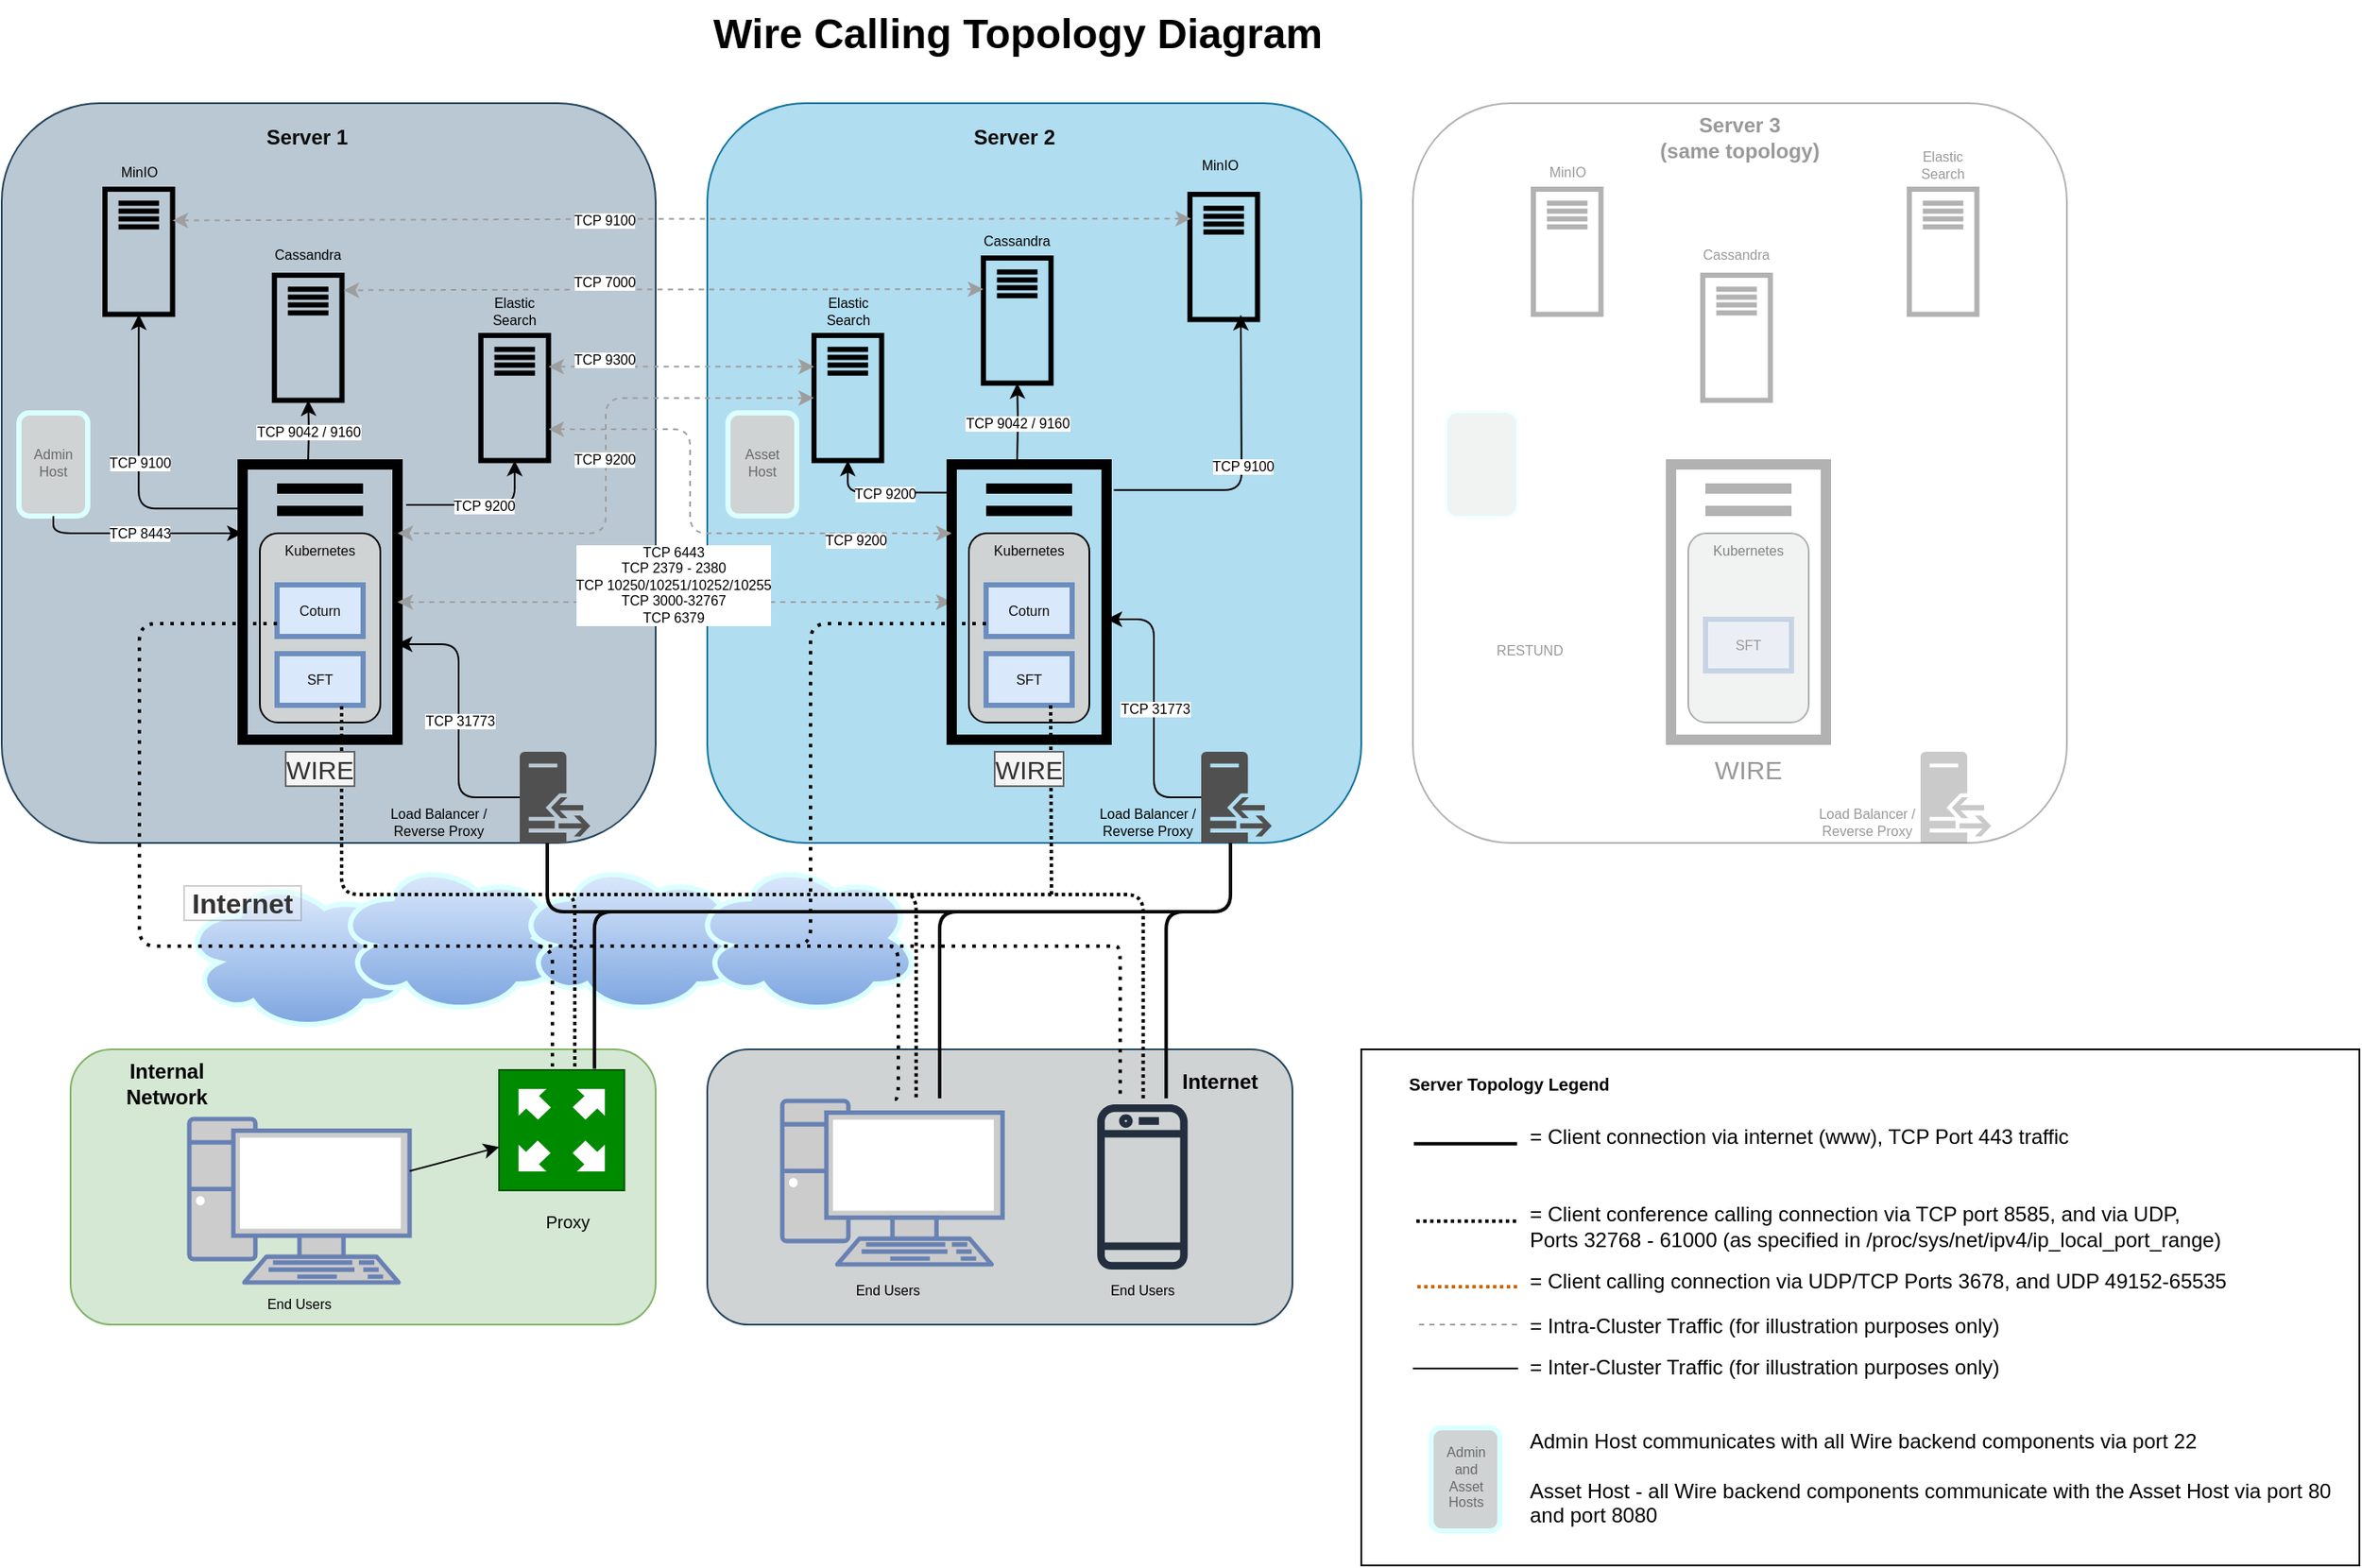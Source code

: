 <mxfile version="28.0.7">
  <diagram id="rLDlN7DbNAh7FuR19A_p" name="Page-1">
    <mxGraphModel dx="2916" dy="2268" grid="1" gridSize="10" guides="1" tooltips="1" connect="1" arrows="1" fold="1" page="1" pageScale="1" pageWidth="850" pageHeight="1100" math="0" shadow="0">
      <root>
        <mxCell id="0" />
        <mxCell id="1" parent="0" />
        <mxCell id="mps1uX8T5PpobUmjtMyG-366" value="" style="rounded=0;whiteSpace=wrap;html=1;fontSize=12;fontColor=#000000;strokeColor=#DBFFFF;strokeWidth=3;fillColor=#CFD3D4;opacity=20;" parent="1" vertex="1">
          <mxGeometry x="580" y="622" width="60" height="198" as="geometry" />
        </mxCell>
        <mxCell id="9q0lNBaJ7Ec52wBJKJK--7" value="" style="ellipse;shape=cloud;whiteSpace=wrap;html=1;strokeWidth=3;fillColor=#dae8fc;gradientColor=#7ea6e0;strokeColor=#DBFFFF;" parent="1" vertex="1">
          <mxGeometry x="-135" y="500" width="132" height="90" as="geometry" />
        </mxCell>
        <mxCell id="mps1uX8T5PpobUmjtMyG-1" value="" style="rounded=1;whiteSpace=wrap;html=1;fillColor=#bac8d3;strokeColor=#23445d;" parent="1" vertex="1">
          <mxGeometry x="-240" y="50" width="380" height="430" as="geometry" />
        </mxCell>
        <mxCell id="mps1uX8T5PpobUmjtMyG-2" value="" style="rounded=1;whiteSpace=wrap;html=1;fillColor=#b1ddf0;strokeColor=#10739e;" parent="1" vertex="1">
          <mxGeometry x="170" y="50" width="380" height="430" as="geometry" />
        </mxCell>
        <mxCell id="mps1uX8T5PpobUmjtMyG-3" value="" style="rounded=1;whiteSpace=wrap;html=1;opacity=30;" parent="1" vertex="1">
          <mxGeometry x="580" y="50" width="380" height="430" as="geometry" />
        </mxCell>
        <mxCell id="mps1uX8T5PpobUmjtMyG-4" value="" style="rounded=1;whiteSpace=wrap;html=1;fillColor=#d5e8d4;strokeColor=#82b366;" parent="1" vertex="1">
          <mxGeometry x="-200" y="600" width="340" height="160" as="geometry" />
        </mxCell>
        <mxCell id="mps1uX8T5PpobUmjtMyG-5" value="" style="rounded=1;whiteSpace=wrap;html=1;strokeColor=#23445d;fillColor=#CFD3D4;" parent="1" vertex="1">
          <mxGeometry x="170" y="600" width="340" height="160" as="geometry" />
        </mxCell>
        <mxCell id="mps1uX8T5PpobUmjtMyG-6" value="" style="rounded=0;whiteSpace=wrap;html=1;" parent="1" vertex="1">
          <mxGeometry x="550" y="600" width="580" height="300" as="geometry" />
        </mxCell>
        <mxCell id="mps1uX8T5PpobUmjtMyG-38" value="" style="group" parent="1" vertex="1" connectable="0">
          <mxGeometry x="-100" y="260" width="90" height="160" as="geometry" />
        </mxCell>
        <mxCell id="mps1uX8T5PpobUmjtMyG-39" value="" style="rounded=0;whiteSpace=wrap;html=1;fillColor=none;strokeWidth=6;" parent="mps1uX8T5PpobUmjtMyG-38" vertex="1">
          <mxGeometry width="90" height="160" as="geometry" />
        </mxCell>
        <mxCell id="mps1uX8T5PpobUmjtMyG-40" value="" style="endArrow=none;html=1;strokeWidth=6;" parent="mps1uX8T5PpobUmjtMyG-38" edge="1">
          <mxGeometry width="50" height="50" relative="1" as="geometry">
            <mxPoint x="70" y="14" as="sourcePoint" />
            <mxPoint x="20" y="14" as="targetPoint" />
            <Array as="points">
              <mxPoint x="50" y="14" />
            </Array>
          </mxGeometry>
        </mxCell>
        <mxCell id="mps1uX8T5PpobUmjtMyG-41" value="" style="endArrow=none;html=1;strokeWidth=6;" parent="mps1uX8T5PpobUmjtMyG-38" edge="1">
          <mxGeometry width="50" height="50" relative="1" as="geometry">
            <mxPoint x="70" y="27" as="sourcePoint" />
            <mxPoint x="20" y="27" as="targetPoint" />
            <Array as="points">
              <mxPoint x="50" y="27" />
            </Array>
          </mxGeometry>
        </mxCell>
        <mxCell id="mps1uX8T5PpobUmjtMyG-42" value="" style="rounded=1;whiteSpace=wrap;html=1;strokeWidth=1;fillColor=#CFD3D4;" parent="mps1uX8T5PpobUmjtMyG-38" vertex="1">
          <mxGeometry x="10" y="40" width="70" height="110" as="geometry" />
        </mxCell>
        <mxCell id="mps1uX8T5PpobUmjtMyG-209" value="&lt;font color=&quot;#080808&quot;&gt;Kubernetes&lt;/font&gt;" style="text;html=1;strokeColor=none;fillColor=none;align=center;verticalAlign=middle;whiteSpace=wrap;rounded=0;fontSize=8;fontColor=#696969;" parent="mps1uX8T5PpobUmjtMyG-38" vertex="1">
          <mxGeometry x="25" y="40" width="40" height="20" as="geometry" />
        </mxCell>
        <mxCell id="mps1uX8T5PpobUmjtMyG-210" value="" style="rounded=0;whiteSpace=wrap;html=1;fontSize=8;strokeColor=#6c8ebf;strokeWidth=3;fillColor=#dae8fc;" parent="mps1uX8T5PpobUmjtMyG-38" vertex="1">
          <mxGeometry x="20" y="110" width="50" height="30" as="geometry" />
        </mxCell>
        <mxCell id="mps1uX8T5PpobUmjtMyG-211" value="SFT" style="text;html=1;strokeColor=none;fillColor=none;align=center;verticalAlign=middle;whiteSpace=wrap;rounded=0;fontSize=8;fontColor=#0D0D0D;" parent="mps1uX8T5PpobUmjtMyG-38" vertex="1">
          <mxGeometry x="25" y="115" width="40" height="20" as="geometry" />
        </mxCell>
        <mxCell id="9q0lNBaJ7Ec52wBJKJK--59" value="" style="rounded=0;whiteSpace=wrap;html=1;fontSize=8;strokeColor=#6c8ebf;strokeWidth=3;fillColor=#dae8fc;" parent="mps1uX8T5PpobUmjtMyG-38" vertex="1">
          <mxGeometry x="20" y="70" width="50" height="30" as="geometry" />
        </mxCell>
        <mxCell id="9q0lNBaJ7Ec52wBJKJK--26" value="Coturn" style="text;html=1;strokeColor=none;fillColor=none;align=center;verticalAlign=middle;whiteSpace=wrap;rounded=0;fontSize=8;fontColor=#0D0D0D;" parent="mps1uX8T5PpobUmjtMyG-38" vertex="1">
          <mxGeometry x="25" y="75" width="40" height="20" as="geometry" />
        </mxCell>
        <mxCell id="mps1uX8T5PpobUmjtMyG-92" value="" style="group" parent="1" vertex="1" connectable="0">
          <mxGeometry x="-80" y="150" width="55" height="100" as="geometry" />
        </mxCell>
        <mxCell id="mps1uX8T5PpobUmjtMyG-93" value="" style="rounded=0;whiteSpace=wrap;html=1;fillColor=none;strokeWidth=3;" parent="mps1uX8T5PpobUmjtMyG-92" vertex="1">
          <mxGeometry x="-1.571" width="39.286" height="72.727" as="geometry" />
        </mxCell>
        <mxCell id="mps1uX8T5PpobUmjtMyG-94" value="" style="endArrow=none;html=1;strokeWidth=3;" parent="mps1uX8T5PpobUmjtMyG-92" edge="1">
          <mxGeometry width="50" height="50" relative="1" as="geometry">
            <mxPoint x="29.857" y="8.182" as="sourcePoint" />
            <mxPoint x="6.286" y="8.182" as="targetPoint" />
            <Array as="points">
              <mxPoint x="29.857" y="8.182" />
            </Array>
          </mxGeometry>
        </mxCell>
        <mxCell id="mps1uX8T5PpobUmjtMyG-95" value="" style="endArrow=none;html=1;strokeWidth=3;" parent="mps1uX8T5PpobUmjtMyG-92" edge="1">
          <mxGeometry width="50" height="50" relative="1" as="geometry">
            <mxPoint x="29.857" y="12.727" as="sourcePoint" />
            <mxPoint x="6.286" y="12.727" as="targetPoint" />
            <Array as="points">
              <mxPoint x="29.857" y="12.727" />
            </Array>
          </mxGeometry>
        </mxCell>
        <mxCell id="mps1uX8T5PpobUmjtMyG-96" value="" style="endArrow=none;html=1;strokeWidth=3;" parent="mps1uX8T5PpobUmjtMyG-92" edge="1">
          <mxGeometry width="50" height="50" relative="1" as="geometry">
            <mxPoint x="29.857" y="17.273" as="sourcePoint" />
            <mxPoint x="6.286" y="17.273" as="targetPoint" />
            <Array as="points">
              <mxPoint x="29.857" y="17.273" />
            </Array>
          </mxGeometry>
        </mxCell>
        <mxCell id="mps1uX8T5PpobUmjtMyG-97" value="" style="endArrow=none;html=1;strokeWidth=3;" parent="mps1uX8T5PpobUmjtMyG-92" edge="1">
          <mxGeometry width="50" height="50" relative="1" as="geometry">
            <mxPoint x="29.857" y="21.818" as="sourcePoint" />
            <mxPoint x="6.286" y="21.818" as="targetPoint" />
            <Array as="points">
              <mxPoint x="29.857" y="21.818" />
            </Array>
          </mxGeometry>
        </mxCell>
        <mxCell id="mps1uX8T5PpobUmjtMyG-98" value="" style="group" parent="1" vertex="1" connectable="0">
          <mxGeometry x="-178.43" y="100" width="55" height="100" as="geometry" />
        </mxCell>
        <mxCell id="mps1uX8T5PpobUmjtMyG-99" value="" style="rounded=0;whiteSpace=wrap;html=1;fillColor=none;strokeWidth=3;" parent="mps1uX8T5PpobUmjtMyG-98" vertex="1">
          <mxGeometry x="-1.571" width="39.286" height="72.727" as="geometry" />
        </mxCell>
        <mxCell id="mps1uX8T5PpobUmjtMyG-100" value="" style="endArrow=none;html=1;strokeWidth=3;" parent="mps1uX8T5PpobUmjtMyG-98" edge="1">
          <mxGeometry width="50" height="50" relative="1" as="geometry">
            <mxPoint x="29.857" y="8.182" as="sourcePoint" />
            <mxPoint x="6.286" y="8.182" as="targetPoint" />
            <Array as="points">
              <mxPoint x="29.857" y="8.182" />
            </Array>
          </mxGeometry>
        </mxCell>
        <mxCell id="mps1uX8T5PpobUmjtMyG-101" value="" style="endArrow=none;html=1;strokeWidth=3;" parent="mps1uX8T5PpobUmjtMyG-98" edge="1">
          <mxGeometry width="50" height="50" relative="1" as="geometry">
            <mxPoint x="29.857" y="12.727" as="sourcePoint" />
            <mxPoint x="6.286" y="12.727" as="targetPoint" />
            <Array as="points">
              <mxPoint x="29.857" y="12.727" />
            </Array>
          </mxGeometry>
        </mxCell>
        <mxCell id="mps1uX8T5PpobUmjtMyG-102" value="" style="endArrow=none;html=1;strokeWidth=3;" parent="mps1uX8T5PpobUmjtMyG-98" edge="1">
          <mxGeometry width="50" height="50" relative="1" as="geometry">
            <mxPoint x="29.857" y="17.273" as="sourcePoint" />
            <mxPoint x="6.286" y="17.273" as="targetPoint" />
            <Array as="points">
              <mxPoint x="29.857" y="17.273" />
            </Array>
          </mxGeometry>
        </mxCell>
        <mxCell id="mps1uX8T5PpobUmjtMyG-103" value="" style="endArrow=none;html=1;strokeWidth=3;" parent="mps1uX8T5PpobUmjtMyG-98" edge="1">
          <mxGeometry width="50" height="50" relative="1" as="geometry">
            <mxPoint x="29.857" y="21.818" as="sourcePoint" />
            <mxPoint x="6.286" y="21.818" as="targetPoint" />
            <Array as="points">
              <mxPoint x="29.857" y="21.818" />
            </Array>
          </mxGeometry>
        </mxCell>
        <mxCell id="mps1uX8T5PpobUmjtMyG-105" value="" style="group" parent="1" vertex="1" connectable="0">
          <mxGeometry x="40" y="93" width="55" height="100" as="geometry" />
        </mxCell>
        <mxCell id="mps1uX8T5PpobUmjtMyG-106" value="" style="rounded=0;whiteSpace=wrap;html=1;fillColor=none;strokeWidth=3;" parent="mps1uX8T5PpobUmjtMyG-105" vertex="1">
          <mxGeometry x="-1.571" y="92" width="39.286" height="72.727" as="geometry" />
        </mxCell>
        <mxCell id="mps1uX8T5PpobUmjtMyG-107" value="" style="endArrow=none;html=1;strokeWidth=3;" parent="mps1uX8T5PpobUmjtMyG-105" edge="1">
          <mxGeometry width="50" height="50" relative="1" as="geometry">
            <mxPoint x="29.857" y="100.182" as="sourcePoint" />
            <mxPoint x="6.286" y="100.182" as="targetPoint" />
            <Array as="points">
              <mxPoint x="29.857" y="100.182" />
            </Array>
          </mxGeometry>
        </mxCell>
        <mxCell id="mps1uX8T5PpobUmjtMyG-108" value="" style="endArrow=none;html=1;strokeWidth=3;" parent="mps1uX8T5PpobUmjtMyG-105" edge="1">
          <mxGeometry width="50" height="50" relative="1" as="geometry">
            <mxPoint x="29.857" y="104.727" as="sourcePoint" />
            <mxPoint x="6.286" y="104.727" as="targetPoint" />
            <Array as="points">
              <mxPoint x="29.857" y="104.727" />
            </Array>
          </mxGeometry>
        </mxCell>
        <mxCell id="mps1uX8T5PpobUmjtMyG-109" value="" style="endArrow=none;html=1;strokeWidth=3;" parent="mps1uX8T5PpobUmjtMyG-105" edge="1">
          <mxGeometry width="50" height="50" relative="1" as="geometry">
            <mxPoint x="29.857" y="109.273" as="sourcePoint" />
            <mxPoint x="6.286" y="109.273" as="targetPoint" />
            <Array as="points">
              <mxPoint x="29.857" y="109.273" />
            </Array>
          </mxGeometry>
        </mxCell>
        <mxCell id="mps1uX8T5PpobUmjtMyG-110" value="" style="endArrow=none;html=1;strokeWidth=3;" parent="mps1uX8T5PpobUmjtMyG-105" edge="1">
          <mxGeometry width="50" height="50" relative="1" as="geometry">
            <mxPoint x="29.857" y="113.818" as="sourcePoint" />
            <mxPoint x="6.286" y="113.818" as="targetPoint" />
            <Array as="points">
              <mxPoint x="29.857" y="113.818" />
            </Array>
          </mxGeometry>
        </mxCell>
        <mxCell id="mps1uX8T5PpobUmjtMyG-173" value="" style="ellipse;shape=cloud;whiteSpace=wrap;html=1;strokeWidth=3;fillColor=#dae8fc;gradientColor=#7ea6e0;strokeColor=#DBFFFF;" parent="1" vertex="1">
          <mxGeometry x="-46" y="490" width="132" height="90" as="geometry" />
        </mxCell>
        <mxCell id="mps1uX8T5PpobUmjtMyG-174" value="" style="ellipse;shape=cloud;whiteSpace=wrap;html=1;strokeWidth=3;fillColor=#dae8fc;gradientColor=#7ea6e0;strokeColor=#DBFFFF;" parent="1" vertex="1">
          <mxGeometry x="59" y="490" width="132" height="90" as="geometry" />
        </mxCell>
        <mxCell id="mps1uX8T5PpobUmjtMyG-175" value="" style="ellipse;shape=cloud;whiteSpace=wrap;html=1;strokeWidth=3;fillColor=#dae8fc;gradientColor=#7ea6e0;strokeColor=#DBFFFF;" parent="1" vertex="1">
          <mxGeometry x="161.57" y="490" width="132" height="90" as="geometry" />
        </mxCell>
        <mxCell id="mps1uX8T5PpobUmjtMyG-177" value="" style="outlineConnect=0;fontColor=#232F3E;gradientColor=none;fillColor=#232F3E;strokeColor=none;dashed=0;verticalLabelPosition=bottom;verticalAlign=top;align=center;html=1;fontSize=12;fontStyle=0;aspect=fixed;pointerEvents=1;shape=mxgraph.aws4.mobile_client;" parent="1" vertex="1">
          <mxGeometry x="396.57" y="630" width="52.56" height="100" as="geometry" />
        </mxCell>
        <mxCell id="mps1uX8T5PpobUmjtMyG-178" value="" style="fontColor=#0066CC;verticalAlign=top;verticalLabelPosition=bottom;labelPosition=center;align=center;html=1;outlineConnect=0;fillColor=#CCCCCC;strokeColor=#6881B3;gradientColor=none;gradientDirection=north;strokeWidth=2;shape=mxgraph.networks.pc;" parent="1" vertex="1">
          <mxGeometry x="213.57" y="630" width="128" height="95" as="geometry" />
        </mxCell>
        <mxCell id="mps1uX8T5PpobUmjtMyG-179" value="" style="fontColor=#0066CC;verticalAlign=top;verticalLabelPosition=bottom;labelPosition=center;align=center;html=1;outlineConnect=0;fillColor=#CCCCCC;strokeColor=#6881B3;gradientColor=none;gradientDirection=north;strokeWidth=2;shape=mxgraph.networks.pc;" parent="1" vertex="1">
          <mxGeometry x="-131" y="640.5" width="128" height="95" as="geometry" />
        </mxCell>
        <mxCell id="mps1uX8T5PpobUmjtMyG-180" value="" style="pointerEvents=1;shadow=0;dashed=0;html=1;strokeColor=none;fillColor=#505050;labelPosition=center;verticalLabelPosition=bottom;verticalAlign=top;outlineConnect=0;align=center;shape=mxgraph.office.servers.reverse_proxy;" parent="1" vertex="1">
          <mxGeometry x="61" y="427" width="41" height="53" as="geometry" />
        </mxCell>
        <mxCell id="mps1uX8T5PpobUmjtMyG-183" value="" style="pointerEvents=1;shadow=0;dashed=0;html=1;strokeColor=#005700;fillColor=#008a00;labelPosition=center;verticalLabelPosition=bottom;verticalAlign=top;align=center;outlineConnect=0;shape=mxgraph.veeam.2d.proxy_appliance;fontColor=#ffffff;" parent="1" vertex="1">
          <mxGeometry x="49" y="612" width="72.8" height="70" as="geometry" />
        </mxCell>
        <mxCell id="mps1uX8T5PpobUmjtMyG-187" value="" style="endArrow=none;html=1;strokeWidth=1;edgeStyle=elbowEdgeStyle;startArrow=classic;startFill=1;endFill=0;exitX=0.995;exitY=0.653;exitDx=0;exitDy=0;exitPerimeter=0;" parent="1" source="mps1uX8T5PpobUmjtMyG-39" target="mps1uX8T5PpobUmjtMyG-180" edge="1">
          <mxGeometry relative="1" as="geometry">
            <mxPoint x="-10" y="350" as="sourcePoint" />
            <mxPoint x="90" y="350" as="targetPoint" />
          </mxGeometry>
        </mxCell>
        <mxCell id="mps1uX8T5PpobUmjtMyG-188" value="&lt;div style=&quot;font-size: 8px;&quot;&gt;TCP 31773&lt;/div&gt;" style="edgeLabel;resizable=0;html=1;align=center;verticalAlign=middle;fontSize=8;" parent="mps1uX8T5PpobUmjtMyG-187" connectable="0" vertex="1">
          <mxGeometry relative="1" as="geometry" />
        </mxCell>
        <mxCell id="mps1uX8T5PpobUmjtMyG-191" value="" style="endArrow=classic;html=1;strokeWidth=1;edgeStyle=elbowEdgeStyle;entryX=0;entryY=0.5;entryDx=0;entryDy=0;shadow=0;startArrow=classic;startFill=1;strokeColor=#9E9E9E;dashed=1;" parent="1" source="mps1uX8T5PpobUmjtMyG-39" target="mps1uX8T5PpobUmjtMyG-214" edge="1">
          <mxGeometry relative="1" as="geometry">
            <mxPoint y="360" as="sourcePoint" />
            <mxPoint x="317.97" y="341.04" as="targetPoint" />
          </mxGeometry>
        </mxCell>
        <mxCell id="mps1uX8T5PpobUmjtMyG-192" value="&lt;div&gt;TCP 6443&lt;/div&gt;&lt;div&gt;TCP 2379 - 2380&lt;/div&gt;&lt;div&gt;TCP 10250/10251/10252/10255&lt;/div&gt;&lt;div&gt;TCP 3000-32767&lt;/div&gt;&lt;div&gt;TCP 6379&lt;br&gt;&lt;/div&gt;" style="edgeLabel;resizable=0;html=1;align=center;verticalAlign=middle;fontSize=8;" parent="mps1uX8T5PpobUmjtMyG-191" connectable="0" vertex="1">
          <mxGeometry relative="1" as="geometry">
            <mxPoint x="-1" y="-10" as="offset" />
          </mxGeometry>
        </mxCell>
        <mxCell id="mps1uX8T5PpobUmjtMyG-193" value="" style="endArrow=classic;html=1;strokeWidth=1;edgeStyle=orthogonalEdgeStyle;exitX=1.056;exitY=0.147;exitDx=0;exitDy=0;exitPerimeter=0;entryX=0.5;entryY=1;entryDx=0;entryDy=0;" parent="1" source="mps1uX8T5PpobUmjtMyG-39" target="mps1uX8T5PpobUmjtMyG-106" edge="1">
          <mxGeometry relative="1" as="geometry">
            <mxPoint y="360" as="sourcePoint" />
            <mxPoint x="55" y="463.5" as="targetPoint" />
          </mxGeometry>
        </mxCell>
        <mxCell id="mps1uX8T5PpobUmjtMyG-194" value="TCP 9200" style="edgeLabel;resizable=0;html=1;align=center;verticalAlign=middle;fontSize=8;" parent="mps1uX8T5PpobUmjtMyG-193" connectable="0" vertex="1">
          <mxGeometry relative="1" as="geometry" />
        </mxCell>
        <mxCell id="mps1uX8T5PpobUmjtMyG-195" value="" style="endArrow=classic;html=1;strokeWidth=1;edgeStyle=orthogonalEdgeStyle;exitX=-0.008;exitY=0.16;exitDx=0;exitDy=0;exitPerimeter=0;entryX=0.5;entryY=1;entryDx=0;entryDy=0;" parent="1" source="mps1uX8T5PpobUmjtMyG-39" target="mps1uX8T5PpobUmjtMyG-99" edge="1">
          <mxGeometry relative="1" as="geometry">
            <mxPoint x="5.04" y="293.52" as="sourcePoint" />
            <mxPoint x="47.486" y="173.491" as="targetPoint" />
          </mxGeometry>
        </mxCell>
        <mxCell id="mps1uX8T5PpobUmjtMyG-196" value="TCP 9100" style="edgeLabel;resizable=0;html=1;align=center;verticalAlign=middle;fontSize=8;" parent="mps1uX8T5PpobUmjtMyG-195" connectable="0" vertex="1">
          <mxGeometry relative="1" as="geometry" />
        </mxCell>
        <mxCell id="mps1uX8T5PpobUmjtMyG-197" value="" style="endArrow=classic;html=1;strokeWidth=1;entryX=0.5;entryY=1;entryDx=0;entryDy=0;edgeStyle=orthogonalEdgeStyle;" parent="1" target="mps1uX8T5PpobUmjtMyG-93" edge="1">
          <mxGeometry relative="1" as="geometry">
            <mxPoint x="-62" y="259" as="sourcePoint" />
            <mxPoint x="-129.184" y="174.364" as="targetPoint" />
          </mxGeometry>
        </mxCell>
        <mxCell id="mps1uX8T5PpobUmjtMyG-198" value="TCP 9042 / 9160" style="edgeLabel;resizable=0;html=1;align=center;verticalAlign=middle;fontSize=8;" parent="mps1uX8T5PpobUmjtMyG-197" connectable="0" vertex="1">
          <mxGeometry relative="1" as="geometry" />
        </mxCell>
        <mxCell id="mps1uX8T5PpobUmjtMyG-199" value="" style="rounded=1;whiteSpace=wrap;html=1;fontSize=8;strokeColor=#DBFFFF;strokeWidth=3;fillColor=#CFD3D4;" parent="1" vertex="1">
          <mxGeometry x="-230" y="230" width="40" height="60" as="geometry" />
        </mxCell>
        <mxCell id="mps1uX8T5PpobUmjtMyG-200" value="&lt;div&gt;Admin&lt;/div&gt;&lt;div&gt;Host&lt;br&gt;&lt;/div&gt;" style="text;html=1;strokeColor=none;fillColor=none;align=center;verticalAlign=middle;whiteSpace=wrap;rounded=0;fontSize=8;fontColor=#696969;" parent="1" vertex="1">
          <mxGeometry x="-230" y="249" width="40" height="20" as="geometry" />
        </mxCell>
        <mxCell id="mps1uX8T5PpobUmjtMyG-201" value="" style="endArrow=classic;html=1;strokeWidth=1;exitX=0.5;exitY=1;exitDx=0;exitDy=0;edgeStyle=orthogonalEdgeStyle;" parent="1" source="mps1uX8T5PpobUmjtMyG-199" edge="1">
          <mxGeometry relative="1" as="geometry">
            <mxPoint x="5.04" y="293.52" as="sourcePoint" />
            <mxPoint x="-100" y="300" as="targetPoint" />
            <Array as="points">
              <mxPoint x="-210" y="300" />
            </Array>
          </mxGeometry>
        </mxCell>
        <mxCell id="mps1uX8T5PpobUmjtMyG-202" value="TCP 8443" style="edgeLabel;resizable=0;html=1;align=center;verticalAlign=middle;fontSize=8;" parent="mps1uX8T5PpobUmjtMyG-201" connectable="0" vertex="1">
          <mxGeometry relative="1" as="geometry" />
        </mxCell>
        <mxCell id="mps1uX8T5PpobUmjtMyG-203" value="MinIO" style="text;html=1;strokeColor=none;fillColor=none;align=center;verticalAlign=middle;whiteSpace=wrap;rounded=0;fontSize=8;" parent="1" vertex="1">
          <mxGeometry x="-180" y="80" width="40" height="20" as="geometry" />
        </mxCell>
        <mxCell id="mps1uX8T5PpobUmjtMyG-204" value="&lt;div&gt;Elastic&lt;/div&gt;&lt;div&gt;Search&lt;br&gt;&lt;/div&gt;" style="text;html=1;strokeColor=none;fillColor=none;align=center;verticalAlign=middle;whiteSpace=wrap;rounded=0;fontSize=8;" parent="1" vertex="1">
          <mxGeometry x="38" y="161" width="40" height="20" as="geometry" />
        </mxCell>
        <mxCell id="mps1uX8T5PpobUmjtMyG-205" value="Cassandra" style="text;html=1;strokeColor=none;fillColor=none;align=center;verticalAlign=middle;whiteSpace=wrap;rounded=0;fontSize=8;" parent="1" vertex="1">
          <mxGeometry x="-82" y="128" width="40" height="20" as="geometry" />
        </mxCell>
        <mxCell id="mps1uX8T5PpobUmjtMyG-208" value="Load Balancer / Reverse Proxy" style="text;html=1;strokeColor=none;fillColor=none;align=center;verticalAlign=middle;whiteSpace=wrap;rounded=0;fontSize=8;" parent="1" vertex="1">
          <mxGeometry x="-26" y="458" width="80" height="20" as="geometry" />
        </mxCell>
        <mxCell id="mps1uX8T5PpobUmjtMyG-212" value="Server 1" style="text;html=1;strokeColor=none;fillColor=none;align=center;verticalAlign=middle;whiteSpace=wrap;rounded=0;fontSize=12;fontColor=#0D0D0D;fontStyle=1" parent="1" vertex="1">
          <mxGeometry x="-90" y="60" width="55" height="20" as="geometry" />
        </mxCell>
        <mxCell id="mps1uX8T5PpobUmjtMyG-213" value="" style="group" parent="1" vertex="1" connectable="0">
          <mxGeometry x="312" y="260" width="90" height="160" as="geometry" />
        </mxCell>
        <mxCell id="mps1uX8T5PpobUmjtMyG-214" value="" style="rounded=0;whiteSpace=wrap;html=1;fillColor=none;strokeWidth=6;" parent="mps1uX8T5PpobUmjtMyG-213" vertex="1">
          <mxGeometry width="90" height="160" as="geometry" />
        </mxCell>
        <mxCell id="mps1uX8T5PpobUmjtMyG-217" value="" style="rounded=1;whiteSpace=wrap;html=1;strokeWidth=1;fillColor=#CFD3D4;" parent="mps1uX8T5PpobUmjtMyG-213" vertex="1">
          <mxGeometry x="10" y="40" width="70" height="110" as="geometry" />
        </mxCell>
        <mxCell id="mps1uX8T5PpobUmjtMyG-264" value="" style="rounded=0;whiteSpace=wrap;html=1;fontSize=8;strokeColor=#6c8ebf;strokeWidth=3;fillColor=#dae8fc;" parent="mps1uX8T5PpobUmjtMyG-213" vertex="1">
          <mxGeometry x="20" y="110" width="50" height="30" as="geometry" />
        </mxCell>
        <mxCell id="mps1uX8T5PpobUmjtMyG-215" value="" style="endArrow=none;html=1;strokeWidth=6;" parent="mps1uX8T5PpobUmjtMyG-213" edge="1">
          <mxGeometry width="50" height="50" relative="1" as="geometry">
            <mxPoint x="70" y="14" as="sourcePoint" />
            <mxPoint x="20" y="14" as="targetPoint" />
            <Array as="points">
              <mxPoint x="50" y="14" />
            </Array>
          </mxGeometry>
        </mxCell>
        <mxCell id="mps1uX8T5PpobUmjtMyG-216" value="" style="endArrow=none;html=1;strokeWidth=6;" parent="mps1uX8T5PpobUmjtMyG-213" edge="1">
          <mxGeometry width="50" height="50" relative="1" as="geometry">
            <mxPoint x="70" y="27" as="sourcePoint" />
            <mxPoint x="20" y="27" as="targetPoint" />
            <Array as="points">
              <mxPoint x="50" y="27" />
            </Array>
          </mxGeometry>
        </mxCell>
        <mxCell id="mps1uX8T5PpobUmjtMyG-218" value="&lt;font color=&quot;#080808&quot;&gt;Kubernetes&lt;/font&gt;" style="text;html=1;strokeColor=none;fillColor=none;align=center;verticalAlign=middle;whiteSpace=wrap;rounded=0;fontSize=8;fontColor=#696969;" parent="mps1uX8T5PpobUmjtMyG-213" vertex="1">
          <mxGeometry x="25" y="40" width="40" height="20" as="geometry" />
        </mxCell>
        <mxCell id="mps1uX8T5PpobUmjtMyG-265" value="SFT" style="text;html=1;strokeColor=none;fillColor=none;align=center;verticalAlign=middle;whiteSpace=wrap;rounded=0;fontSize=8;fontColor=#0D0D0D;" parent="mps1uX8T5PpobUmjtMyG-213" vertex="1">
          <mxGeometry x="25" y="115" width="40" height="20" as="geometry" />
        </mxCell>
        <mxCell id="9q0lNBaJ7Ec52wBJKJK--3" value="" style="rounded=0;whiteSpace=wrap;html=1;fontSize=8;strokeColor=#6c8ebf;strokeWidth=3;fillColor=#dae8fc;" parent="mps1uX8T5PpobUmjtMyG-213" vertex="1">
          <mxGeometry x="20" y="70" width="50" height="30" as="geometry" />
        </mxCell>
        <mxCell id="9q0lNBaJ7Ec52wBJKJK--4" value="Coturn" style="text;html=1;strokeColor=none;fillColor=none;align=center;verticalAlign=middle;whiteSpace=wrap;rounded=0;fontSize=8;fontColor=#0D0D0D;" parent="mps1uX8T5PpobUmjtMyG-213" vertex="1">
          <mxGeometry x="25" y="75" width="40" height="20" as="geometry" />
        </mxCell>
        <mxCell id="mps1uX8T5PpobUmjtMyG-219" value="" style="group" parent="1" vertex="1" connectable="0">
          <mxGeometry x="332" y="148" width="55" height="100" as="geometry" />
        </mxCell>
        <mxCell id="mps1uX8T5PpobUmjtMyG-220" value="" style="rounded=0;whiteSpace=wrap;html=1;fillColor=none;strokeWidth=3;" parent="mps1uX8T5PpobUmjtMyG-219" vertex="1">
          <mxGeometry x="-1.571" y="-8" width="39.286" height="72.727" as="geometry" />
        </mxCell>
        <mxCell id="mps1uX8T5PpobUmjtMyG-221" value="" style="endArrow=none;html=1;strokeWidth=3;" parent="mps1uX8T5PpobUmjtMyG-219" edge="1">
          <mxGeometry width="50" height="50" relative="1" as="geometry">
            <mxPoint x="29.857" y="0.182" as="sourcePoint" />
            <mxPoint x="6.286" y="0.182" as="targetPoint" />
            <Array as="points">
              <mxPoint x="29.857" y="0.182" />
            </Array>
          </mxGeometry>
        </mxCell>
        <mxCell id="mps1uX8T5PpobUmjtMyG-222" value="" style="endArrow=none;html=1;strokeWidth=3;" parent="mps1uX8T5PpobUmjtMyG-219" edge="1">
          <mxGeometry width="50" height="50" relative="1" as="geometry">
            <mxPoint x="29.857" y="4.727" as="sourcePoint" />
            <mxPoint x="6.286" y="4.727" as="targetPoint" />
            <Array as="points">
              <mxPoint x="29.857" y="4.727" />
            </Array>
          </mxGeometry>
        </mxCell>
        <mxCell id="mps1uX8T5PpobUmjtMyG-223" value="" style="endArrow=none;html=1;strokeWidth=3;" parent="mps1uX8T5PpobUmjtMyG-219" edge="1">
          <mxGeometry width="50" height="50" relative="1" as="geometry">
            <mxPoint x="29.857" y="9.273" as="sourcePoint" />
            <mxPoint x="6.286" y="9.273" as="targetPoint" />
            <Array as="points">
              <mxPoint x="29.857" y="9.273" />
            </Array>
          </mxGeometry>
        </mxCell>
        <mxCell id="mps1uX8T5PpobUmjtMyG-224" value="" style="endArrow=none;html=1;strokeWidth=3;" parent="mps1uX8T5PpobUmjtMyG-219" edge="1">
          <mxGeometry width="50" height="50" relative="1" as="geometry">
            <mxPoint x="29.857" y="13.818" as="sourcePoint" />
            <mxPoint x="6.286" y="13.818" as="targetPoint" />
            <Array as="points">
              <mxPoint x="29.857" y="13.818" />
            </Array>
          </mxGeometry>
        </mxCell>
        <mxCell id="mps1uX8T5PpobUmjtMyG-225" value="" style="group" parent="1" vertex="1" connectable="0">
          <mxGeometry x="233.57" y="100" width="55" height="100" as="geometry" />
        </mxCell>
        <mxCell id="mps1uX8T5PpobUmjtMyG-226" value="" style="rounded=0;whiteSpace=wrap;html=1;fillColor=none;strokeWidth=3;" parent="mps1uX8T5PpobUmjtMyG-225" vertex="1">
          <mxGeometry x="-1.571" y="85" width="39.286" height="72.727" as="geometry" />
        </mxCell>
        <mxCell id="mps1uX8T5PpobUmjtMyG-227" value="" style="endArrow=none;html=1;strokeWidth=3;" parent="mps1uX8T5PpobUmjtMyG-225" edge="1">
          <mxGeometry width="50" height="50" relative="1" as="geometry">
            <mxPoint x="29.857" y="93.182" as="sourcePoint" />
            <mxPoint x="6.286" y="93.182" as="targetPoint" />
            <Array as="points">
              <mxPoint x="29.857" y="93.182" />
            </Array>
          </mxGeometry>
        </mxCell>
        <mxCell id="mps1uX8T5PpobUmjtMyG-228" value="" style="endArrow=none;html=1;strokeWidth=3;" parent="mps1uX8T5PpobUmjtMyG-225" edge="1">
          <mxGeometry width="50" height="50" relative="1" as="geometry">
            <mxPoint x="29.857" y="97.727" as="sourcePoint" />
            <mxPoint x="6.286" y="97.727" as="targetPoint" />
            <Array as="points">
              <mxPoint x="29.857" y="97.727" />
            </Array>
          </mxGeometry>
        </mxCell>
        <mxCell id="mps1uX8T5PpobUmjtMyG-229" value="" style="endArrow=none;html=1;strokeWidth=3;" parent="mps1uX8T5PpobUmjtMyG-225" edge="1">
          <mxGeometry width="50" height="50" relative="1" as="geometry">
            <mxPoint x="29.857" y="102.273" as="sourcePoint" />
            <mxPoint x="6.286" y="102.273" as="targetPoint" />
            <Array as="points">
              <mxPoint x="29.857" y="102.273" />
            </Array>
          </mxGeometry>
        </mxCell>
        <mxCell id="mps1uX8T5PpobUmjtMyG-230" value="" style="endArrow=none;html=1;strokeWidth=3;" parent="mps1uX8T5PpobUmjtMyG-225" edge="1">
          <mxGeometry width="50" height="50" relative="1" as="geometry">
            <mxPoint x="29.857" y="106.818" as="sourcePoint" />
            <mxPoint x="6.286" y="106.818" as="targetPoint" />
            <Array as="points">
              <mxPoint x="29.857" y="106.818" />
            </Array>
          </mxGeometry>
        </mxCell>
        <mxCell id="mps1uX8T5PpobUmjtMyG-231" value="" style="group" parent="1" vertex="1" connectable="0">
          <mxGeometry x="452" y="103" width="55" height="100" as="geometry" />
        </mxCell>
        <mxCell id="mps1uX8T5PpobUmjtMyG-232" value="" style="rounded=0;whiteSpace=wrap;html=1;fillColor=none;strokeWidth=3;" parent="mps1uX8T5PpobUmjtMyG-231" vertex="1">
          <mxGeometry x="-1.571" width="39.286" height="72.727" as="geometry" />
        </mxCell>
        <mxCell id="mps1uX8T5PpobUmjtMyG-233" value="" style="endArrow=none;html=1;strokeWidth=3;" parent="mps1uX8T5PpobUmjtMyG-231" edge="1">
          <mxGeometry width="50" height="50" relative="1" as="geometry">
            <mxPoint x="29.857" y="8.182" as="sourcePoint" />
            <mxPoint x="6.286" y="8.182" as="targetPoint" />
            <Array as="points">
              <mxPoint x="29.857" y="8.182" />
            </Array>
          </mxGeometry>
        </mxCell>
        <mxCell id="mps1uX8T5PpobUmjtMyG-234" value="" style="endArrow=none;html=1;strokeWidth=3;" parent="mps1uX8T5PpobUmjtMyG-231" edge="1">
          <mxGeometry width="50" height="50" relative="1" as="geometry">
            <mxPoint x="29.857" y="12.727" as="sourcePoint" />
            <mxPoint x="6.286" y="12.727" as="targetPoint" />
            <Array as="points">
              <mxPoint x="29.857" y="12.727" />
            </Array>
          </mxGeometry>
        </mxCell>
        <mxCell id="mps1uX8T5PpobUmjtMyG-235" value="" style="endArrow=none;html=1;strokeWidth=3;" parent="mps1uX8T5PpobUmjtMyG-231" edge="1">
          <mxGeometry width="50" height="50" relative="1" as="geometry">
            <mxPoint x="29.857" y="17.273" as="sourcePoint" />
            <mxPoint x="6.286" y="17.273" as="targetPoint" />
            <Array as="points">
              <mxPoint x="29.857" y="17.273" />
            </Array>
          </mxGeometry>
        </mxCell>
        <mxCell id="mps1uX8T5PpobUmjtMyG-236" value="" style="endArrow=none;html=1;strokeWidth=3;" parent="mps1uX8T5PpobUmjtMyG-231" edge="1">
          <mxGeometry width="50" height="50" relative="1" as="geometry">
            <mxPoint x="29.857" y="21.818" as="sourcePoint" />
            <mxPoint x="6.286" y="21.818" as="targetPoint" />
            <Array as="points">
              <mxPoint x="29.857" y="21.818" />
            </Array>
          </mxGeometry>
        </mxCell>
        <mxCell id="mps1uX8T5PpobUmjtMyG-243" value="" style="pointerEvents=1;shadow=0;dashed=0;html=1;strokeColor=none;fillColor=#505050;labelPosition=center;verticalLabelPosition=bottom;verticalAlign=top;outlineConnect=0;align=center;shape=mxgraph.office.servers.reverse_proxy;" parent="1" vertex="1">
          <mxGeometry x="457" y="427" width="41" height="53" as="geometry" />
        </mxCell>
        <mxCell id="mps1uX8T5PpobUmjtMyG-244" value="" style="endArrow=none;html=1;strokeWidth=1;edgeStyle=elbowEdgeStyle;startArrow=classic;startFill=1;endFill=0;" parent="1" target="mps1uX8T5PpobUmjtMyG-243" edge="1">
          <mxGeometry relative="1" as="geometry">
            <mxPoint x="402" y="350" as="sourcePoint" />
            <mxPoint x="502" y="350" as="targetPoint" />
          </mxGeometry>
        </mxCell>
        <mxCell id="mps1uX8T5PpobUmjtMyG-245" value="&lt;div style=&quot;font-size: 8px;&quot;&gt;TCP 31773&lt;/div&gt;" style="edgeLabel;resizable=0;html=1;align=center;verticalAlign=middle;fontSize=8;" parent="mps1uX8T5PpobUmjtMyG-244" connectable="0" vertex="1">
          <mxGeometry relative="1" as="geometry" />
        </mxCell>
        <mxCell id="mps1uX8T5PpobUmjtMyG-248" value="" style="endArrow=classic;html=1;strokeWidth=1;edgeStyle=orthogonalEdgeStyle;exitX=0.013;exitY=0.102;exitDx=0;exitDy=0;entryX=0.5;entryY=1;entryDx=0;entryDy=0;exitPerimeter=0;" parent="1" source="mps1uX8T5PpobUmjtMyG-214" target="mps1uX8T5PpobUmjtMyG-226" edge="1">
          <mxGeometry relative="1" as="geometry">
            <mxPoint x="412" y="360" as="sourcePoint" />
            <mxPoint x="467" y="463.5" as="targetPoint" />
          </mxGeometry>
        </mxCell>
        <mxCell id="mps1uX8T5PpobUmjtMyG-249" value="TCP 9200" style="edgeLabel;resizable=0;html=1;align=center;verticalAlign=middle;fontSize=8;" parent="mps1uX8T5PpobUmjtMyG-248" connectable="0" vertex="1">
          <mxGeometry relative="1" as="geometry" />
        </mxCell>
        <mxCell id="mps1uX8T5PpobUmjtMyG-250" value="" style="endArrow=classic;html=1;strokeWidth=1;edgeStyle=orthogonalEdgeStyle;exitX=1.047;exitY=0.093;exitDx=0;exitDy=0;exitPerimeter=0;" parent="1" source="mps1uX8T5PpobUmjtMyG-214" edge="1">
          <mxGeometry relative="1" as="geometry">
            <mxPoint x="417.04" y="293.52" as="sourcePoint" />
            <mxPoint x="480" y="173" as="targetPoint" />
          </mxGeometry>
        </mxCell>
        <mxCell id="mps1uX8T5PpobUmjtMyG-251" value="TCP 9100" style="edgeLabel;resizable=0;html=1;align=center;verticalAlign=middle;fontSize=8;" parent="mps1uX8T5PpobUmjtMyG-250" connectable="0" vertex="1">
          <mxGeometry relative="1" as="geometry" />
        </mxCell>
        <mxCell id="mps1uX8T5PpobUmjtMyG-252" value="" style="endArrow=classic;html=1;strokeWidth=1;entryX=0.5;entryY=1;entryDx=0;entryDy=0;edgeStyle=orthogonalEdgeStyle;" parent="1" target="mps1uX8T5PpobUmjtMyG-220" edge="1">
          <mxGeometry relative="1" as="geometry">
            <mxPoint x="350" y="259" as="sourcePoint" />
            <mxPoint x="282.816" y="174.364" as="targetPoint" />
          </mxGeometry>
        </mxCell>
        <mxCell id="mps1uX8T5PpobUmjtMyG-253" value="TCP 9042 / 9160" style="edgeLabel;resizable=0;html=1;align=center;verticalAlign=middle;fontSize=8;" parent="mps1uX8T5PpobUmjtMyG-252" connectable="0" vertex="1">
          <mxGeometry relative="1" as="geometry" />
        </mxCell>
        <mxCell id="mps1uX8T5PpobUmjtMyG-254" value="" style="rounded=1;whiteSpace=wrap;html=1;fontSize=8;strokeColor=#DBFFFF;strokeWidth=3;fillColor=#CFD3D4;" parent="1" vertex="1">
          <mxGeometry x="182" y="230" width="40" height="60" as="geometry" />
        </mxCell>
        <mxCell id="mps1uX8T5PpobUmjtMyG-255" value="&lt;div&gt;Asset&lt;/div&gt;&lt;div&gt;Host&lt;br&gt;&lt;/div&gt;" style="text;html=1;strokeColor=none;fillColor=none;align=center;verticalAlign=middle;whiteSpace=wrap;rounded=0;fontSize=8;fontColor=#696969;" parent="1" vertex="1">
          <mxGeometry x="182" y="249" width="40" height="20" as="geometry" />
        </mxCell>
        <mxCell id="mps1uX8T5PpobUmjtMyG-258" value="MinIO" style="text;html=1;strokeColor=none;fillColor=none;align=center;verticalAlign=middle;whiteSpace=wrap;rounded=0;fontSize=8;" parent="1" vertex="1">
          <mxGeometry x="448" y="76" width="40" height="20" as="geometry" />
        </mxCell>
        <mxCell id="mps1uX8T5PpobUmjtMyG-259" value="&lt;div&gt;Elastic&lt;/div&gt;&lt;div&gt;Search&lt;br&gt;&lt;/div&gt;" style="text;html=1;strokeColor=none;fillColor=none;align=center;verticalAlign=middle;whiteSpace=wrap;rounded=0;fontSize=8;" parent="1" vertex="1">
          <mxGeometry x="232" y="161" width="40" height="20" as="geometry" />
        </mxCell>
        <mxCell id="mps1uX8T5PpobUmjtMyG-260" value="Cassandra" style="text;html=1;strokeColor=none;fillColor=none;align=center;verticalAlign=middle;whiteSpace=wrap;rounded=0;fontSize=8;" parent="1" vertex="1">
          <mxGeometry x="330" y="120" width="40" height="20" as="geometry" />
        </mxCell>
        <mxCell id="mps1uX8T5PpobUmjtMyG-263" value="Load Balancer / Reverse Proxy" style="text;html=1;strokeColor=none;fillColor=none;align=center;verticalAlign=middle;whiteSpace=wrap;rounded=0;fontSize=8;" parent="1" vertex="1">
          <mxGeometry x="386" y="458" width="80" height="20" as="geometry" />
        </mxCell>
        <mxCell id="mps1uX8T5PpobUmjtMyG-266" value="Server 2" style="text;html=1;strokeColor=none;fillColor=none;align=center;verticalAlign=middle;whiteSpace=wrap;rounded=0;fontSize=12;fontColor=#0D0D0D;fontStyle=1" parent="1" vertex="1">
          <mxGeometry x="320" y="60" width="57" height="20" as="geometry" />
        </mxCell>
        <mxCell id="mps1uX8T5PpobUmjtMyG-267" value="" style="group;opacity=30;fontColor=#999999;" parent="1" vertex="1" connectable="0">
          <mxGeometry x="730" y="260" width="90" height="160" as="geometry" />
        </mxCell>
        <mxCell id="mps1uX8T5PpobUmjtMyG-268" value="" style="rounded=0;whiteSpace=wrap;html=1;fillColor=none;strokeWidth=6;opacity=30;" parent="mps1uX8T5PpobUmjtMyG-267" vertex="1">
          <mxGeometry width="90" height="160" as="geometry" />
        </mxCell>
        <mxCell id="mps1uX8T5PpobUmjtMyG-269" value="" style="endArrow=none;html=1;strokeWidth=6;opacity=30;" parent="mps1uX8T5PpobUmjtMyG-267" edge="1">
          <mxGeometry width="50" height="50" relative="1" as="geometry">
            <mxPoint x="70" y="14" as="sourcePoint" />
            <mxPoint x="20" y="14" as="targetPoint" />
            <Array as="points">
              <mxPoint x="50" y="14" />
            </Array>
          </mxGeometry>
        </mxCell>
        <mxCell id="mps1uX8T5PpobUmjtMyG-270" value="" style="endArrow=none;html=1;strokeWidth=6;opacity=30;" parent="mps1uX8T5PpobUmjtMyG-267" edge="1">
          <mxGeometry width="50" height="50" relative="1" as="geometry">
            <mxPoint x="70" y="27" as="sourcePoint" />
            <mxPoint x="20" y="27" as="targetPoint" />
            <Array as="points">
              <mxPoint x="50" y="27" />
            </Array>
          </mxGeometry>
        </mxCell>
        <mxCell id="mps1uX8T5PpobUmjtMyG-271" value="" style="rounded=1;whiteSpace=wrap;html=1;strokeWidth=1;fillColor=#CFD3D4;opacity=30;" parent="mps1uX8T5PpobUmjtMyG-267" vertex="1">
          <mxGeometry x="10" y="40" width="70" height="110" as="geometry" />
        </mxCell>
        <mxCell id="mps1uX8T5PpobUmjtMyG-272" value="&lt;font&gt;Kubernetes&lt;/font&gt;" style="text;html=1;strokeColor=none;fillColor=none;align=center;verticalAlign=middle;whiteSpace=wrap;rounded=0;fontSize=8;opacity=30;fontColor=#828282;" parent="mps1uX8T5PpobUmjtMyG-267" vertex="1">
          <mxGeometry x="25" y="40" width="40" height="20" as="geometry" />
        </mxCell>
        <mxCell id="mps1uX8T5PpobUmjtMyG-273" value="" style="group;opacity=30;" parent="1" vertex="1" connectable="0">
          <mxGeometry x="750" y="150" width="55" height="100" as="geometry" />
        </mxCell>
        <mxCell id="mps1uX8T5PpobUmjtMyG-274" value="" style="rounded=0;whiteSpace=wrap;html=1;fillColor=none;strokeWidth=3;opacity=30;" parent="mps1uX8T5PpobUmjtMyG-273" vertex="1">
          <mxGeometry x="-1.571" width="39.286" height="72.727" as="geometry" />
        </mxCell>
        <mxCell id="mps1uX8T5PpobUmjtMyG-275" value="" style="endArrow=none;html=1;strokeWidth=3;opacity=30;" parent="mps1uX8T5PpobUmjtMyG-273" edge="1">
          <mxGeometry width="50" height="50" relative="1" as="geometry">
            <mxPoint x="29.857" y="8.182" as="sourcePoint" />
            <mxPoint x="6.286" y="8.182" as="targetPoint" />
            <Array as="points">
              <mxPoint x="29.857" y="8.182" />
            </Array>
          </mxGeometry>
        </mxCell>
        <mxCell id="mps1uX8T5PpobUmjtMyG-276" value="" style="endArrow=none;html=1;strokeWidth=3;opacity=30;" parent="mps1uX8T5PpobUmjtMyG-273" edge="1">
          <mxGeometry width="50" height="50" relative="1" as="geometry">
            <mxPoint x="29.857" y="12.727" as="sourcePoint" />
            <mxPoint x="6.286" y="12.727" as="targetPoint" />
            <Array as="points">
              <mxPoint x="29.857" y="12.727" />
            </Array>
          </mxGeometry>
        </mxCell>
        <mxCell id="mps1uX8T5PpobUmjtMyG-277" value="" style="endArrow=none;html=1;strokeWidth=3;opacity=30;" parent="mps1uX8T5PpobUmjtMyG-273" edge="1">
          <mxGeometry width="50" height="50" relative="1" as="geometry">
            <mxPoint x="29.857" y="17.273" as="sourcePoint" />
            <mxPoint x="6.286" y="17.273" as="targetPoint" />
            <Array as="points">
              <mxPoint x="29.857" y="17.273" />
            </Array>
          </mxGeometry>
        </mxCell>
        <mxCell id="mps1uX8T5PpobUmjtMyG-278" value="" style="endArrow=none;html=1;strokeWidth=3;opacity=30;" parent="mps1uX8T5PpobUmjtMyG-273" edge="1">
          <mxGeometry width="50" height="50" relative="1" as="geometry">
            <mxPoint x="29.857" y="21.818" as="sourcePoint" />
            <mxPoint x="6.286" y="21.818" as="targetPoint" />
            <Array as="points">
              <mxPoint x="29.857" y="21.818" />
            </Array>
          </mxGeometry>
        </mxCell>
        <mxCell id="mps1uX8T5PpobUmjtMyG-279" value="" style="group;opacity=30;" parent="1" vertex="1" connectable="0">
          <mxGeometry x="651.57" y="100" width="55" height="100" as="geometry" />
        </mxCell>
        <mxCell id="mps1uX8T5PpobUmjtMyG-280" value="" style="rounded=0;whiteSpace=wrap;html=1;fillColor=none;strokeWidth=3;opacity=30;" parent="mps1uX8T5PpobUmjtMyG-279" vertex="1">
          <mxGeometry x="-1.571" width="39.286" height="72.727" as="geometry" />
        </mxCell>
        <mxCell id="mps1uX8T5PpobUmjtMyG-281" value="" style="endArrow=none;html=1;strokeWidth=3;opacity=30;" parent="mps1uX8T5PpobUmjtMyG-279" edge="1">
          <mxGeometry width="50" height="50" relative="1" as="geometry">
            <mxPoint x="29.857" y="8.182" as="sourcePoint" />
            <mxPoint x="6.286" y="8.182" as="targetPoint" />
            <Array as="points">
              <mxPoint x="29.857" y="8.182" />
            </Array>
          </mxGeometry>
        </mxCell>
        <mxCell id="mps1uX8T5PpobUmjtMyG-282" value="" style="endArrow=none;html=1;strokeWidth=3;opacity=30;" parent="mps1uX8T5PpobUmjtMyG-279" edge="1">
          <mxGeometry width="50" height="50" relative="1" as="geometry">
            <mxPoint x="29.857" y="12.727" as="sourcePoint" />
            <mxPoint x="6.286" y="12.727" as="targetPoint" />
            <Array as="points">
              <mxPoint x="29.857" y="12.727" />
            </Array>
          </mxGeometry>
        </mxCell>
        <mxCell id="mps1uX8T5PpobUmjtMyG-283" value="" style="endArrow=none;html=1;strokeWidth=3;opacity=30;" parent="mps1uX8T5PpobUmjtMyG-279" edge="1">
          <mxGeometry width="50" height="50" relative="1" as="geometry">
            <mxPoint x="29.857" y="17.273" as="sourcePoint" />
            <mxPoint x="6.286" y="17.273" as="targetPoint" />
            <Array as="points">
              <mxPoint x="29.857" y="17.273" />
            </Array>
          </mxGeometry>
        </mxCell>
        <mxCell id="mps1uX8T5PpobUmjtMyG-284" value="" style="endArrow=none;html=1;strokeWidth=3;opacity=30;" parent="mps1uX8T5PpobUmjtMyG-279" edge="1">
          <mxGeometry width="50" height="50" relative="1" as="geometry">
            <mxPoint x="29.857" y="21.818" as="sourcePoint" />
            <mxPoint x="6.286" y="21.818" as="targetPoint" />
            <Array as="points">
              <mxPoint x="29.857" y="21.818" />
            </Array>
          </mxGeometry>
        </mxCell>
        <mxCell id="mps1uX8T5PpobUmjtMyG-285" value="" style="group;opacity=30;" parent="1" vertex="1" connectable="0">
          <mxGeometry x="870" y="100" width="55" height="100" as="geometry" />
        </mxCell>
        <mxCell id="mps1uX8T5PpobUmjtMyG-286" value="" style="rounded=0;whiteSpace=wrap;html=1;fillColor=none;strokeWidth=3;opacity=30;" parent="mps1uX8T5PpobUmjtMyG-285" vertex="1">
          <mxGeometry x="-1.571" width="39.286" height="72.727" as="geometry" />
        </mxCell>
        <mxCell id="mps1uX8T5PpobUmjtMyG-287" value="" style="endArrow=none;html=1;strokeWidth=3;opacity=30;" parent="mps1uX8T5PpobUmjtMyG-285" edge="1">
          <mxGeometry width="50" height="50" relative="1" as="geometry">
            <mxPoint x="29.857" y="8.182" as="sourcePoint" />
            <mxPoint x="6.286" y="8.182" as="targetPoint" />
            <Array as="points">
              <mxPoint x="29.857" y="8.182" />
            </Array>
          </mxGeometry>
        </mxCell>
        <mxCell id="mps1uX8T5PpobUmjtMyG-288" value="" style="endArrow=none;html=1;strokeWidth=3;opacity=30;" parent="mps1uX8T5PpobUmjtMyG-285" edge="1">
          <mxGeometry width="50" height="50" relative="1" as="geometry">
            <mxPoint x="29.857" y="12.727" as="sourcePoint" />
            <mxPoint x="6.286" y="12.727" as="targetPoint" />
            <Array as="points">
              <mxPoint x="29.857" y="12.727" />
            </Array>
          </mxGeometry>
        </mxCell>
        <mxCell id="mps1uX8T5PpobUmjtMyG-289" value="" style="endArrow=none;html=1;strokeWidth=3;opacity=30;" parent="mps1uX8T5PpobUmjtMyG-285" edge="1">
          <mxGeometry width="50" height="50" relative="1" as="geometry">
            <mxPoint x="29.857" y="17.273" as="sourcePoint" />
            <mxPoint x="6.286" y="17.273" as="targetPoint" />
            <Array as="points">
              <mxPoint x="29.857" y="17.273" />
            </Array>
          </mxGeometry>
        </mxCell>
        <mxCell id="mps1uX8T5PpobUmjtMyG-290" value="" style="endArrow=none;html=1;strokeWidth=3;opacity=30;" parent="mps1uX8T5PpobUmjtMyG-285" edge="1">
          <mxGeometry width="50" height="50" relative="1" as="geometry">
            <mxPoint x="29.857" y="21.818" as="sourcePoint" />
            <mxPoint x="6.286" y="21.818" as="targetPoint" />
            <Array as="points">
              <mxPoint x="29.857" y="21.818" />
            </Array>
          </mxGeometry>
        </mxCell>
        <mxCell id="mps1uX8T5PpobUmjtMyG-297" value="" style="pointerEvents=1;shadow=0;dashed=0;html=1;strokeColor=none;fillColor=#505050;labelPosition=center;verticalLabelPosition=bottom;verticalAlign=top;outlineConnect=0;align=center;shape=mxgraph.office.servers.reverse_proxy;opacity=30;" parent="1" vertex="1">
          <mxGeometry x="875" y="427" width="41" height="53" as="geometry" />
        </mxCell>
        <mxCell id="mps1uX8T5PpobUmjtMyG-308" value="" style="rounded=1;whiteSpace=wrap;html=1;fontSize=8;strokeColor=#DBFFFF;strokeWidth=3;fillColor=#CFD3D4;opacity=30;" parent="1" vertex="1">
          <mxGeometry x="600" y="230" width="40" height="60" as="geometry" />
        </mxCell>
        <mxCell id="mps1uX8T5PpobUmjtMyG-312" value="MinIO" style="text;html=1;strokeColor=none;fillColor=none;align=center;verticalAlign=middle;whiteSpace=wrap;rounded=0;fontSize=8;opacity=30;fontColor=#999999;" parent="1" vertex="1">
          <mxGeometry x="650" y="80" width="40" height="20" as="geometry" />
        </mxCell>
        <mxCell id="mps1uX8T5PpobUmjtMyG-313" value="&lt;div&gt;Elastic&lt;/div&gt;&lt;div&gt;Search&lt;br&gt;&lt;/div&gt;" style="text;html=1;strokeColor=none;fillColor=none;align=center;verticalAlign=middle;whiteSpace=wrap;rounded=0;fontSize=8;opacity=30;fontColor=#999999;" parent="1" vertex="1">
          <mxGeometry x="868" y="76" width="40" height="20" as="geometry" />
        </mxCell>
        <mxCell id="mps1uX8T5PpobUmjtMyG-314" value="Cassandra" style="text;html=1;strokeColor=none;fillColor=none;align=center;verticalAlign=middle;whiteSpace=wrap;rounded=0;fontSize=8;opacity=30;fontColor=#999999;" parent="1" vertex="1">
          <mxGeometry x="748" y="128" width="40" height="20" as="geometry" />
        </mxCell>
        <mxCell id="mps1uX8T5PpobUmjtMyG-315" value="WIRE" style="text;html=1;strokeColor=none;fillColor=none;align=center;verticalAlign=middle;whiteSpace=wrap;rounded=0;fontSize=15;opacity=30;fontColor=#999999;" parent="1" vertex="1">
          <mxGeometry x="755" y="427" width="40" height="20" as="geometry" />
        </mxCell>
        <mxCell id="mps1uX8T5PpobUmjtMyG-316" value="RESTUND" style="text;html=1;strokeColor=none;fillColor=none;align=center;verticalAlign=middle;whiteSpace=wrap;rounded=0;fontSize=8;opacity=30;fontColor=#999999;" parent="1" vertex="1">
          <mxGeometry x="628" y="358" width="40" height="20" as="geometry" />
        </mxCell>
        <mxCell id="mps1uX8T5PpobUmjtMyG-317" value="Load Balancer / Reverse Proxy" style="text;html=1;strokeColor=none;fillColor=none;align=center;verticalAlign=middle;whiteSpace=wrap;rounded=0;fontSize=8;opacity=30;fontColor=#999999;" parent="1" vertex="1">
          <mxGeometry x="804" y="458" width="80" height="20" as="geometry" />
        </mxCell>
        <mxCell id="mps1uX8T5PpobUmjtMyG-318" value="" style="rounded=0;whiteSpace=wrap;html=1;fontSize=8;strokeColor=#6c8ebf;strokeWidth=3;fillColor=#dae8fc;opacity=30;" parent="1" vertex="1">
          <mxGeometry x="750" y="350" width="50" height="30" as="geometry" />
        </mxCell>
        <mxCell id="mps1uX8T5PpobUmjtMyG-319" value="SFT" style="text;html=1;strokeColor=none;fillColor=none;align=center;verticalAlign=middle;whiteSpace=wrap;rounded=0;fontSize=8;opacity=30;fontColor=#999999;" parent="1" vertex="1">
          <mxGeometry x="755" y="355" width="40" height="20" as="geometry" />
        </mxCell>
        <mxCell id="mps1uX8T5PpobUmjtMyG-320" value="&lt;div style=&quot;font-size: 12px;&quot;&gt;Server 3&lt;/div&gt;&lt;div style=&quot;font-size: 12px;&quot;&gt;(same topology)&lt;/div&gt;" style="text;html=1;strokeColor=none;fillColor=none;align=center;verticalAlign=middle;whiteSpace=wrap;rounded=0;fontSize=12;fontStyle=1;opacity=30;fontColor=#999999;" parent="1" vertex="1">
          <mxGeometry x="720" y="60" width="100" height="20" as="geometry" />
        </mxCell>
        <mxCell id="mps1uX8T5PpobUmjtMyG-321" value="End Users" style="text;html=1;strokeColor=none;fillColor=none;align=center;verticalAlign=middle;whiteSpace=wrap;rounded=0;fontSize=8;opacity=30;" parent="1" vertex="1">
          <mxGeometry x="403" y="730" width="40" height="20" as="geometry" />
        </mxCell>
        <mxCell id="mps1uX8T5PpobUmjtMyG-322" value="End Users" style="text;html=1;strokeColor=none;fillColor=none;align=center;verticalAlign=middle;whiteSpace=wrap;rounded=0;fontSize=8;fontColor=#000000;opacity=30;" parent="1" vertex="1">
          <mxGeometry x="240" y="730" width="70" height="20" as="geometry" />
        </mxCell>
        <mxCell id="mps1uX8T5PpobUmjtMyG-323" value="End Users" style="text;html=1;strokeColor=none;fillColor=none;align=center;verticalAlign=middle;whiteSpace=wrap;rounded=0;fontSize=8;opacity=30;" parent="1" vertex="1">
          <mxGeometry x="-87" y="738" width="40" height="20" as="geometry" />
        </mxCell>
        <mxCell id="mps1uX8T5PpobUmjtMyG-324" value="Internal Network" style="text;html=1;strokeColor=none;fillColor=none;align=center;verticalAlign=middle;whiteSpace=wrap;rounded=0;fontSize=12;fontColor=#000000;opacity=30;fontStyle=1" parent="1" vertex="1">
          <mxGeometry x="-178" y="610" width="68" height="20" as="geometry" />
        </mxCell>
        <mxCell id="mps1uX8T5PpobUmjtMyG-325" value="Internet" style="text;html=1;strokeColor=none;fillColor=none;align=center;verticalAlign=middle;whiteSpace=wrap;rounded=0;fontSize=12;fontColor=#000000;opacity=30;fontStyle=1" parent="1" vertex="1">
          <mxGeometry x="434" y="608.5" width="68" height="20" as="geometry" />
        </mxCell>
        <mxCell id="mps1uX8T5PpobUmjtMyG-327" value="Server Topology Legend" style="text;html=1;strokeColor=none;fillColor=none;align=center;verticalAlign=middle;whiteSpace=wrap;rounded=0;fontSize=10;fontColor=#000000;opacity=30;fontStyle=1" parent="1" vertex="1">
          <mxGeometry x="572" y="610" width="128" height="20" as="geometry" />
        </mxCell>
        <mxCell id="mps1uX8T5PpobUmjtMyG-328" value="Wire Calling Topology Diagram" style="text;strokeColor=none;fillColor=none;html=1;fontSize=24;fontStyle=1;verticalAlign=middle;align=center;fontColor=#000000;opacity=30;" parent="1" vertex="1">
          <mxGeometry x="300" y="-10" width="100" height="40" as="geometry" />
        </mxCell>
        <mxCell id="mps1uX8T5PpobUmjtMyG-329" value="" style="endArrow=classic;html=1;shadow=0;fontSize=10;fontColor=#000000;strokeWidth=1;strokeColor=#080808;" parent="1" source="mps1uX8T5PpobUmjtMyG-179" target="mps1uX8T5PpobUmjtMyG-183" edge="1">
          <mxGeometry width="50" height="50" relative="1" as="geometry">
            <mxPoint x="300" y="510" as="sourcePoint" />
            <mxPoint x="350" y="460" as="targetPoint" />
          </mxGeometry>
        </mxCell>
        <mxCell id="mps1uX8T5PpobUmjtMyG-337" value="" style="rounded=0;whiteSpace=wrap;html=1;fontSize=10;fontColor=#000000;strokeColor=#DBFFFF;strokeWidth=3;fillColor=#CFD3D4;opacity=0;" parent="1" vertex="1">
          <mxGeometry x="48" y="610" width="82" height="80" as="geometry" />
        </mxCell>
        <mxCell id="mps1uX8T5PpobUmjtMyG-339" value="" style="rounded=0;whiteSpace=wrap;html=1;fontSize=10;fontColor=#000000;strokeColor=#DBFFFF;strokeWidth=3;fillColor=#CFD3D4;opacity=0;" parent="1" vertex="1">
          <mxGeometry x="396.57" y="628.5" width="53.43" height="101.5" as="geometry" />
        </mxCell>
        <mxCell id="mps1uX8T5PpobUmjtMyG-340" value="" style="rounded=0;whiteSpace=wrap;html=1;fontSize=10;fontColor=#000000;strokeColor=#DBFFFF;strokeWidth=3;fillColor=#CFD3D4;opacity=0;" parent="1" vertex="1">
          <mxGeometry x="212" y="629.25" width="138" height="100.75" as="geometry" />
        </mxCell>
        <mxCell id="mps1uX8T5PpobUmjtMyG-345" value="" style="rounded=0;whiteSpace=wrap;html=1;fontSize=10;fontColor=#000000;strokeColor=#DBFFFF;strokeWidth=3;fillColor=#CFD3D4;opacity=0;" parent="1" vertex="1">
          <mxGeometry x="61" y="427" width="32" height="53" as="geometry" />
        </mxCell>
        <mxCell id="mps1uX8T5PpobUmjtMyG-344" value="" style="endArrow=none;html=1;shadow=0;fontSize=10;fontColor=#000000;strokeWidth=2;edgeStyle=elbowEdgeStyle;elbow=vertical;exitX=0.75;exitY=0;exitDx=0;exitDy=0;endFill=0;strokeColor=#070808;entryX=0.5;entryY=1;entryDx=0;entryDy=0;" parent="1" source="mps1uX8T5PpobUmjtMyG-339" target="mps1uX8T5PpobUmjtMyG-346" edge="1">
          <mxGeometry width="50" height="50" relative="1" as="geometry">
            <mxPoint x="434.003" y="630" as="sourcePoint" />
            <mxPoint x="479.36" y="481.5" as="targetPoint" />
            <Array as="points">
              <mxPoint x="460" y="520" />
            </Array>
          </mxGeometry>
        </mxCell>
        <mxCell id="mps1uX8T5PpobUmjtMyG-346" value="" style="rounded=0;whiteSpace=wrap;html=1;fontSize=10;fontColor=#000000;strokeColor=#DBFFFF;strokeWidth=3;fillColor=#CFD3D4;opacity=0;textOpacity=0;" parent="1" vertex="1">
          <mxGeometry x="458" y="425" width="32" height="55" as="geometry" />
        </mxCell>
        <mxCell id="mps1uX8T5PpobUmjtMyG-348" value="" style="endArrow=none;dashed=1;html=1;shadow=0;fontSize=10;fontColor=#000000;strokeWidth=2;edgeStyle=elbowEdgeStyle;elbow=vertical;dashPattern=1 1;exitX=0.5;exitY=0;exitDx=0;exitDy=0;entryX=0.75;entryY=1;entryDx=0;entryDy=0;strokeColor=#080400;" parent="1" source="mps1uX8T5PpobUmjtMyG-339" target="mps1uX8T5PpobUmjtMyG-210" edge="1">
          <mxGeometry width="50" height="50" relative="1" as="geometry">
            <mxPoint x="291" y="639.25" as="sourcePoint" />
            <mxPoint x="-162.107" y="462.727" as="targetPoint" />
            <Array as="points">
              <mxPoint x="190" y="510" />
            </Array>
          </mxGeometry>
        </mxCell>
        <mxCell id="mps1uX8T5PpobUmjtMyG-206" value="WIRE" style="text;html=1;align=center;verticalAlign=middle;whiteSpace=wrap;rounded=0;fontSize=15;fillColor=#f5f5f5;strokeColor=#666666;fontColor=#333333;" parent="1" vertex="1">
          <mxGeometry x="-75" y="427" width="40" height="20" as="geometry" />
        </mxCell>
        <mxCell id="mps1uX8T5PpobUmjtMyG-326" value="Internet" style="text;html=1;strokeColor=#666666;fillColor=#f5f5f5;align=center;verticalAlign=middle;whiteSpace=wrap;rounded=0;fontSize=16;fontColor=#333333;opacity=30;fontStyle=1" parent="1" vertex="1">
          <mxGeometry x="-134" y="505" width="68" height="20" as="geometry" />
        </mxCell>
        <mxCell id="mps1uX8T5PpobUmjtMyG-349" value="" style="endArrow=none;dashed=1;html=1;shadow=0;fontSize=10;fontColor=#000000;strokeWidth=2;edgeStyle=elbowEdgeStyle;elbow=vertical;dashPattern=1 1;strokeColor=#080400;entryX=0.75;entryY=1;entryDx=0;entryDy=0;" parent="1" target="mps1uX8T5PpobUmjtMyG-264" edge="1">
          <mxGeometry width="50" height="50" relative="1" as="geometry">
            <mxPoint x="370" y="510" as="sourcePoint" />
            <mxPoint x="366" y="403" as="targetPoint" />
            <Array as="points">
              <mxPoint x="340" y="510" />
            </Array>
          </mxGeometry>
        </mxCell>
        <mxCell id="mps1uX8T5PpobUmjtMyG-261" value="WIRE" style="text;html=1;strokeColor=#666666;fillColor=#f5f5f5;align=center;verticalAlign=middle;whiteSpace=wrap;rounded=0;fontSize=15;fontColor=#333333;" parent="1" vertex="1">
          <mxGeometry x="337" y="427" width="40" height="20" as="geometry" />
        </mxCell>
        <mxCell id="mps1uX8T5PpobUmjtMyG-354" value="Proxy" style="text;html=1;strokeColor=none;fillColor=none;align=center;verticalAlign=middle;whiteSpace=wrap;rounded=0;fontSize=10;fontColor=#000000;opacity=30;" parent="1" vertex="1">
          <mxGeometry x="69" y="690" width="40" height="20" as="geometry" />
        </mxCell>
        <mxCell id="mps1uX8T5PpobUmjtMyG-355" value="" style="endArrow=classic;html=1;strokeWidth=1;edgeStyle=orthogonalEdgeStyle;exitX=0.016;exitY=0.195;exitDx=0;exitDy=0;exitPerimeter=0;entryX=1;entryY=0.25;entryDx=0;entryDy=0;strokeColor=#9E9E9E;dashed=1;startArrow=classic;startFill=1;" parent="1" source="mps1uX8T5PpobUmjtMyG-232" target="mps1uX8T5PpobUmjtMyG-99" edge="1">
          <mxGeometry relative="1" as="geometry">
            <mxPoint x="-90.72" y="295.6" as="sourcePoint" />
            <mxPoint x="-150.359" y="182.727" as="targetPoint" />
          </mxGeometry>
        </mxCell>
        <mxCell id="mps1uX8T5PpobUmjtMyG-356" value="&lt;div&gt;TCP 9100&lt;/div&gt;" style="edgeLabel;resizable=0;html=1;align=center;verticalAlign=middle;fontSize=8;" parent="mps1uX8T5PpobUmjtMyG-355" connectable="0" vertex="1">
          <mxGeometry relative="1" as="geometry">
            <mxPoint x="-45" as="offset" />
          </mxGeometry>
        </mxCell>
        <mxCell id="mps1uX8T5PpobUmjtMyG-358" value="" style="endArrow=classic;html=1;strokeWidth=1;edgeStyle=orthogonalEdgeStyle;exitX=0;exitY=0.25;exitDx=0;exitDy=0;entryX=1.025;entryY=0.12;entryDx=0;entryDy=0;strokeColor=#9E9E9E;dashed=1;startArrow=classic;startFill=1;entryPerimeter=0;" parent="1" source="mps1uX8T5PpobUmjtMyG-220" target="mps1uX8T5PpobUmjtMyG-93" edge="1">
          <mxGeometry relative="1" as="geometry">
            <mxPoint x="461.057" y="127.182" as="sourcePoint" />
            <mxPoint x="-130.716" y="128.182" as="targetPoint" />
          </mxGeometry>
        </mxCell>
        <mxCell id="mps1uX8T5PpobUmjtMyG-359" value="&lt;div&gt;TCP 7000&lt;/div&gt;" style="edgeLabel;resizable=0;html=1;align=center;verticalAlign=middle;fontSize=8;" parent="mps1uX8T5PpobUmjtMyG-358" connectable="0" vertex="1">
          <mxGeometry relative="1" as="geometry">
            <mxPoint x="-35" y="-4" as="offset" />
          </mxGeometry>
        </mxCell>
        <mxCell id="mps1uX8T5PpobUmjtMyG-360" value="" style="endArrow=classic;html=1;strokeWidth=1;edgeStyle=orthogonalEdgeStyle;exitX=0;exitY=0.25;exitDx=0;exitDy=0;entryX=1;entryY=0.25;entryDx=0;entryDy=0;strokeColor=#9E9E9E;dashed=1;startArrow=classic;startFill=1;" parent="1" source="mps1uX8T5PpobUmjtMyG-226" target="mps1uX8T5PpobUmjtMyG-106" edge="1">
          <mxGeometry relative="1" as="geometry">
            <mxPoint x="340.429" y="168.182" as="sourcePoint" />
            <mxPoint x="-31.304" y="168.727" as="targetPoint" />
          </mxGeometry>
        </mxCell>
        <mxCell id="mps1uX8T5PpobUmjtMyG-361" value="TCP 9300" style="edgeLabel;resizable=0;html=1;align=center;verticalAlign=middle;fontSize=8;" parent="mps1uX8T5PpobUmjtMyG-360" connectable="0" vertex="1">
          <mxGeometry relative="1" as="geometry">
            <mxPoint x="-45" y="-4" as="offset" />
          </mxGeometry>
        </mxCell>
        <mxCell id="mps1uX8T5PpobUmjtMyG-362" value="" style="endArrow=classic;html=1;strokeWidth=1;edgeStyle=orthogonalEdgeStyle;exitX=0;exitY=0.5;exitDx=0;exitDy=0;entryX=1;entryY=0.25;entryDx=0;entryDy=0;strokeColor=#9E9E9E;dashed=1;startArrow=classic;startFill=1;" parent="1" source="mps1uX8T5PpobUmjtMyG-226" target="mps1uX8T5PpobUmjtMyG-39" edge="1">
          <mxGeometry relative="1" as="geometry">
            <mxPoint x="241.999" y="213.182" as="sourcePoint" />
            <mxPoint x="87.714" y="213.182" as="targetPoint" />
          </mxGeometry>
        </mxCell>
        <mxCell id="mps1uX8T5PpobUmjtMyG-363" value="TCP 9200" style="edgeLabel;resizable=0;html=1;align=center;verticalAlign=middle;fontSize=8;" parent="mps1uX8T5PpobUmjtMyG-362" connectable="0" vertex="1">
          <mxGeometry relative="1" as="geometry">
            <mxPoint x="-1" y="-4" as="offset" />
          </mxGeometry>
        </mxCell>
        <mxCell id="mps1uX8T5PpobUmjtMyG-364" value="" style="endArrow=classic;html=1;strokeWidth=1;edgeStyle=orthogonalEdgeStyle;exitX=1;exitY=0.75;exitDx=0;exitDy=0;entryX=0;entryY=0.25;entryDx=0;entryDy=0;strokeColor=#9E9E9E;dashed=1;startArrow=classic;startFill=1;" parent="1" source="mps1uX8T5PpobUmjtMyG-106" target="mps1uX8T5PpobUmjtMyG-214" edge="1">
          <mxGeometry relative="1" as="geometry">
            <mxPoint x="241.999" y="231.364" as="sourcePoint" />
            <mxPoint y="310" as="targetPoint" />
            <Array as="points">
              <mxPoint x="160" y="240" />
              <mxPoint x="160" y="300" />
            </Array>
          </mxGeometry>
        </mxCell>
        <mxCell id="mps1uX8T5PpobUmjtMyG-365" value="TCP 9200" style="edgeLabel;resizable=0;html=1;align=center;verticalAlign=middle;fontSize=8;" parent="mps1uX8T5PpobUmjtMyG-364" connectable="0" vertex="1">
          <mxGeometry relative="1" as="geometry">
            <mxPoint x="91" y="4" as="offset" />
          </mxGeometry>
        </mxCell>
        <mxCell id="mps1uX8T5PpobUmjtMyG-367" value="" style="rounded=1;whiteSpace=wrap;html=1;fontSize=8;strokeColor=#DBFFFF;strokeWidth=3;fillColor=#CFD3D4;" parent="1" vertex="1">
          <mxGeometry x="590.57" y="820" width="40" height="60" as="geometry" />
        </mxCell>
        <mxCell id="mps1uX8T5PpobUmjtMyG-368" value="&lt;div&gt;Admin&lt;/div&gt;&lt;div&gt;and&lt;/div&gt;&lt;div&gt;Asset&lt;/div&gt;&lt;div&gt;Hosts&lt;br&gt;&lt;/div&gt;" style="text;html=1;strokeColor=none;fillColor=none;align=center;verticalAlign=middle;whiteSpace=wrap;rounded=0;fontSize=8;fontColor=#696969;" parent="1" vertex="1">
          <mxGeometry x="590.57" y="839" width="40" height="20" as="geometry" />
        </mxCell>
        <mxCell id="mps1uX8T5PpobUmjtMyG-369" value="" style="endArrow=none;html=1;shadow=0;fontSize=10;fontColor=#000000;strokeWidth=2;edgeStyle=elbowEdgeStyle;elbow=vertical;endFill=0;strokeColor=#070808;" parent="1" edge="1">
          <mxGeometry width="50" height="50" relative="1" as="geometry">
            <mxPoint x="580.57" y="654.89" as="sourcePoint" />
            <mxPoint x="640.57" y="654.89" as="targetPoint" />
            <Array as="points">
              <mxPoint x="611.57" y="654.89" />
              <mxPoint x="610.57" y="664.89" />
            </Array>
          </mxGeometry>
        </mxCell>
        <mxCell id="mps1uX8T5PpobUmjtMyG-370" value="" style="endArrow=none;dashed=1;html=1;shadow=0;fontSize=10;fontColor=#000000;strokeWidth=2;edgeStyle=elbowEdgeStyle;elbow=vertical;dashPattern=1 1;strokeColor=#080400;" parent="1" edge="1">
          <mxGeometry width="50" height="50" relative="1" as="geometry">
            <mxPoint x="640" y="699.89" as="sourcePoint" />
            <mxPoint x="580" y="699.89" as="targetPoint" />
            <Array as="points">
              <mxPoint x="610" y="699.89" />
            </Array>
          </mxGeometry>
        </mxCell>
        <mxCell id="mps1uX8T5PpobUmjtMyG-371" value="" style="endArrow=none;dashed=1;html=1;shadow=0;fontSize=10;fontColor=#000000;strokeWidth=2;entryX=0;entryY=0.75;entryDx=0;entryDy=0;edgeStyle=elbowEdgeStyle;elbow=vertical;strokeColor=#CC6600;dashPattern=1 1;exitX=1;exitY=0.75;exitDx=0;exitDy=0;" parent="1" edge="1">
          <mxGeometry width="50" height="50" relative="1" as="geometry">
            <mxPoint x="640.57" y="738" as="sourcePoint" />
            <mxPoint x="580.57" y="738" as="targetPoint" />
            <Array as="points" />
          </mxGeometry>
        </mxCell>
        <mxCell id="mps1uX8T5PpobUmjtMyG-373" value="&lt;div style=&quot;font-size: 12px;&quot;&gt;= Client connection via internet (www), TCP Port 443 traffic&lt;br style=&quot;font-size: 12px;&quot;&gt;&lt;/div&gt;" style="text;html=1;strokeColor=none;fillColor=none;align=left;verticalAlign=middle;whiteSpace=wrap;rounded=0;fontSize=12;fontColor=#000000;opacity=20;" parent="1" vertex="1">
          <mxGeometry x="646" y="640.5" width="484" height="20" as="geometry" />
        </mxCell>
        <mxCell id="mps1uX8T5PpobUmjtMyG-374" value="&lt;div style=&quot;font-size: 12px&quot;&gt;= Client conference calling connection via TCP port 8585, and via UDP,&lt;/div&gt;&lt;div style=&quot;font-size: 12px&quot;&gt;Ports 32768 - 61000 (as specified in /proc/sys/net/ipv4/ip_local_port_range)&lt;/div&gt;" style="text;html=1;strokeColor=none;fillColor=none;align=left;verticalAlign=middle;whiteSpace=wrap;rounded=0;fontSize=12;fontColor=#000000;opacity=20;" parent="1" vertex="1">
          <mxGeometry x="646" y="678" width="484" height="50" as="geometry" />
        </mxCell>
        <mxCell id="mps1uX8T5PpobUmjtMyG-376" value="= Client calling connection via UDP/TCP Ports 3678, and UDP 49152-65535" style="text;html=1;strokeColor=none;fillColor=none;align=left;verticalAlign=middle;whiteSpace=wrap;rounded=0;fontSize=12;fontColor=#000000;opacity=20;" parent="1" vertex="1">
          <mxGeometry x="646" y="710" width="484" height="50" as="geometry" />
        </mxCell>
        <mxCell id="mps1uX8T5PpobUmjtMyG-377" value="&lt;div style=&quot;font-size: 12px&quot;&gt;Admin Host communicates with all Wire backend components via port 22&lt;/div&gt;&lt;div style=&quot;font-size: 12px&quot;&gt;&lt;br style=&quot;font-size: 12px&quot;&gt;&lt;/div&gt;&lt;div style=&quot;font-size: 12px&quot;&gt;Asset Host - all Wire backend components communicate with the Asset Host via port 80 and port 8080&lt;br style=&quot;font-size: 12px&quot;&gt;&lt;/div&gt;" style="text;html=1;strokeColor=none;fillColor=none;align=left;verticalAlign=middle;whiteSpace=wrap;rounded=0;fontSize=12;fontColor=#000000;opacity=20;" parent="1" vertex="1">
          <mxGeometry x="646" y="824" width="484" height="50" as="geometry" />
        </mxCell>
        <mxCell id="9q0lNBaJ7Ec52wBJKJK--62" value="" style="endArrow=none;startArrow=none;html=1;rounded=1;strokeWidth=2;edgeStyle=orthogonalEdgeStyle;curved=0;strokeColor=light-dark(#000000,#CC6600);exitX=0;exitY=0.75;exitDx=0;exitDy=0;startFill=0;endFill=0;dashed=1;dashPattern=1 2;" parent="1" source="9q0lNBaJ7Ec52wBJKJK--59" target="mps1uX8T5PpobUmjtMyG-337" edge="1">
          <mxGeometry width="50" height="50" relative="1" as="geometry">
            <mxPoint x="90" y="540" as="sourcePoint" />
            <mxPoint x="80" y="610" as="targetPoint" />
            <Array as="points">
              <mxPoint x="-160" y="352" />
              <mxPoint x="-160" y="540" />
              <mxPoint x="80" y="540" />
            </Array>
          </mxGeometry>
        </mxCell>
        <mxCell id="9q0lNBaJ7Ec52wBJKJK--63" value="" style="endArrow=none;startArrow=none;html=1;rounded=1;strokeWidth=2;edgeStyle=orthogonalEdgeStyle;curved=0;strokeColor=light-dark(#000000,#CC6600);exitX=0;exitY=0.75;exitDx=0;exitDy=0;startFill=0;endFill=0;dashed=1;dashPattern=1 2;" parent="1" source="9q0lNBaJ7Ec52wBJKJK--3" edge="1">
          <mxGeometry width="50" height="50" relative="1" as="geometry">
            <mxPoint x="-210" y="421" as="sourcePoint" />
            <mxPoint x="70" y="540" as="targetPoint" />
            <Array as="points">
              <mxPoint x="230" y="352" />
              <mxPoint x="230" y="540" />
            </Array>
          </mxGeometry>
        </mxCell>
        <mxCell id="9q0lNBaJ7Ec52wBJKJK--64" value="" style="endArrow=none;startArrow=none;html=1;rounded=1;strokeWidth=2;edgeStyle=orthogonalEdgeStyle;curved=0;strokeColor=light-dark(#000000,#CC6600);startFill=0;endFill=0;entryX=0.475;entryY=0.009;entryDx=0;entryDy=0;dashed=1;dashPattern=1 2;entryPerimeter=0;" parent="1" target="mps1uX8T5PpobUmjtMyG-340" edge="1">
          <mxGeometry width="50" height="50" relative="1" as="geometry">
            <mxPoint x="270" y="540" as="sourcePoint" />
            <mxPoint x="313.88" y="630.731" as="targetPoint" />
            <Array as="points">
              <mxPoint x="281" y="540" />
              <mxPoint x="281" y="629" />
              <mxPoint x="278" y="629" />
            </Array>
          </mxGeometry>
        </mxCell>
        <mxCell id="9q0lNBaJ7Ec52wBJKJK--67" value="" style="endArrow=none;dashed=1;html=1;shadow=0;fontSize=10;fontColor=#000000;strokeWidth=2;edgeStyle=elbowEdgeStyle;elbow=vertical;dashPattern=1 1;strokeColor=#080400;exitX=0.575;exitY=-0.014;exitDx=0;exitDy=0;exitPerimeter=0;" parent="1" source="mps1uX8T5PpobUmjtMyG-340" edge="1">
          <mxGeometry width="50" height="50" relative="1" as="geometry">
            <mxPoint x="330" y="680" as="sourcePoint" />
            <mxPoint x="280" y="510" as="targetPoint" />
            <Array as="points">
              <mxPoint x="320" y="510" />
            </Array>
          </mxGeometry>
        </mxCell>
        <mxCell id="9q0lNBaJ7Ec52wBJKJK--68" value="" style="endArrow=none;html=1;shadow=0;fontSize=10;fontColor=#000000;strokeWidth=2;edgeStyle=elbowEdgeStyle;elbow=vertical;exitX=0.674;exitY=-0.008;exitDx=0;exitDy=0;endFill=0;strokeColor=#070808;exitPerimeter=0;" parent="1" source="mps1uX8T5PpobUmjtMyG-340" edge="1">
          <mxGeometry width="50" height="50" relative="1" as="geometry">
            <mxPoint x="160" y="900" as="sourcePoint" />
            <mxPoint x="450" y="520" as="targetPoint" />
            <Array as="points">
              <mxPoint x="380" y="520" />
            </Array>
          </mxGeometry>
        </mxCell>
        <mxCell id="9q0lNBaJ7Ec52wBJKJK--69" value="" style="endArrow=none;html=1;shadow=0;fontSize=10;fontColor=#000000;strokeWidth=2;edgeStyle=elbowEdgeStyle;elbow=vertical;exitX=0.688;exitY=0.016;exitDx=0;exitDy=0;endFill=0;strokeColor=#070808;exitPerimeter=0;" parent="1" source="mps1uX8T5PpobUmjtMyG-337" edge="1">
          <mxGeometry width="50" height="50" relative="1" as="geometry">
            <mxPoint x="90" y="688" as="sourcePoint" />
            <mxPoint x="320" y="520" as="targetPoint" />
            <Array as="points">
              <mxPoint x="190" y="520" />
            </Array>
          </mxGeometry>
        </mxCell>
        <mxCell id="9q0lNBaJ7Ec52wBJKJK--71" value="" style="endArrow=none;startArrow=none;html=1;rounded=1;strokeWidth=2;edgeStyle=orthogonalEdgeStyle;curved=0;strokeColor=light-dark(#000000,#CC6600);startFill=0;endFill=0;entryX=0.25;entryY=0;entryDx=0;entryDy=0;dashed=1;dashPattern=1 2;fillColor=#f5f5f5;" parent="1" target="mps1uX8T5PpobUmjtMyG-339" edge="1">
          <mxGeometry width="50" height="50" relative="1" as="geometry">
            <mxPoint x="210" y="540" as="sourcePoint" />
            <mxPoint x="458" y="640" as="targetPoint" />
            <Array as="points">
              <mxPoint x="400" y="540" />
              <mxPoint x="410" y="540" />
            </Array>
          </mxGeometry>
        </mxCell>
        <mxCell id="9q0lNBaJ7Ec52wBJKJK--73" value="" style="endArrow=none;dashed=1;html=1;shadow=0;fontSize=10;fontColor=#000000;strokeWidth=2;edgeStyle=elbowEdgeStyle;elbow=vertical;dashPattern=1 1;strokeColor=#080400;" parent="1" edge="1">
          <mxGeometry width="50" height="50" relative="1" as="geometry">
            <mxPoint x="93" y="610" as="sourcePoint" />
            <mxPoint x="83" y="510" as="targetPoint" />
            <Array as="points">
              <mxPoint x="93" y="510" />
            </Array>
          </mxGeometry>
        </mxCell>
        <mxCell id="9q0lNBaJ7Ec52wBJKJK--78" value="" style="endArrow=none;html=1;strokeWidth=1;edgeStyle=orthogonalEdgeStyle;strokeColor=#9E9E9E;dashed=1;startArrow=none;startFill=0;endFill=0;" parent="1" edge="1">
          <mxGeometry relative="1" as="geometry">
            <mxPoint x="640.57" y="760" as="sourcePoint" />
            <mxPoint x="580.57" y="760" as="targetPoint" />
          </mxGeometry>
        </mxCell>
        <mxCell id="9q0lNBaJ7Ec52wBJKJK--80" value="" style="endArrow=none;html=1;rounded=0;entryX=0.969;entryY=0.924;entryDx=0;entryDy=0;exitX=-0.05;exitY=0.924;exitDx=0;exitDy=0;entryPerimeter=0;exitPerimeter=0;" parent="1" edge="1">
          <mxGeometry width="50" height="50" relative="1" as="geometry">
            <mxPoint x="580.0" y="785.502" as="sourcePoint" />
            <mxPoint x="641.14" y="785.502" as="targetPoint" />
          </mxGeometry>
        </mxCell>
        <mxCell id="9q0lNBaJ7Ec52wBJKJK--83" value="= Intra-Cluster Traffic (for illustration purposes only)" style="text;html=1;strokeColor=none;fillColor=none;align=left;verticalAlign=middle;whiteSpace=wrap;rounded=0;fontSize=12;fontColor=#000000;opacity=20;" parent="1" vertex="1">
          <mxGeometry x="646" y="735.5" width="484" height="50" as="geometry" />
        </mxCell>
        <mxCell id="9q0lNBaJ7Ec52wBJKJK--84" value="= Inter-Cluster Traffic (for illustration purposes only)" style="text;html=1;strokeColor=none;fillColor=none;align=left;verticalAlign=middle;whiteSpace=wrap;rounded=0;fontSize=12;fontColor=#000000;opacity=20;" parent="1" vertex="1">
          <mxGeometry x="646" y="760" width="484" height="50" as="geometry" />
        </mxCell>
        <mxCell id="9q0lNBaJ7Ec52wBJKJK--85" value="" style="endArrow=none;html=1;shadow=0;fontSize=10;fontColor=#000000;strokeWidth=2;edgeStyle=elbowEdgeStyle;elbow=vertical;exitX=0.5;exitY=1;exitDx=0;exitDy=0;endFill=0;strokeColor=#070808;" parent="1" source="mps1uX8T5PpobUmjtMyG-345" edge="1">
          <mxGeometry width="50" height="50" relative="1" as="geometry">
            <mxPoint x="70" y="608" as="sourcePoint" />
            <mxPoint x="160" y="520" as="targetPoint" />
            <Array as="points">
              <mxPoint x="120" y="520" />
            </Array>
          </mxGeometry>
        </mxCell>
      </root>
    </mxGraphModel>
  </diagram>
</mxfile>
